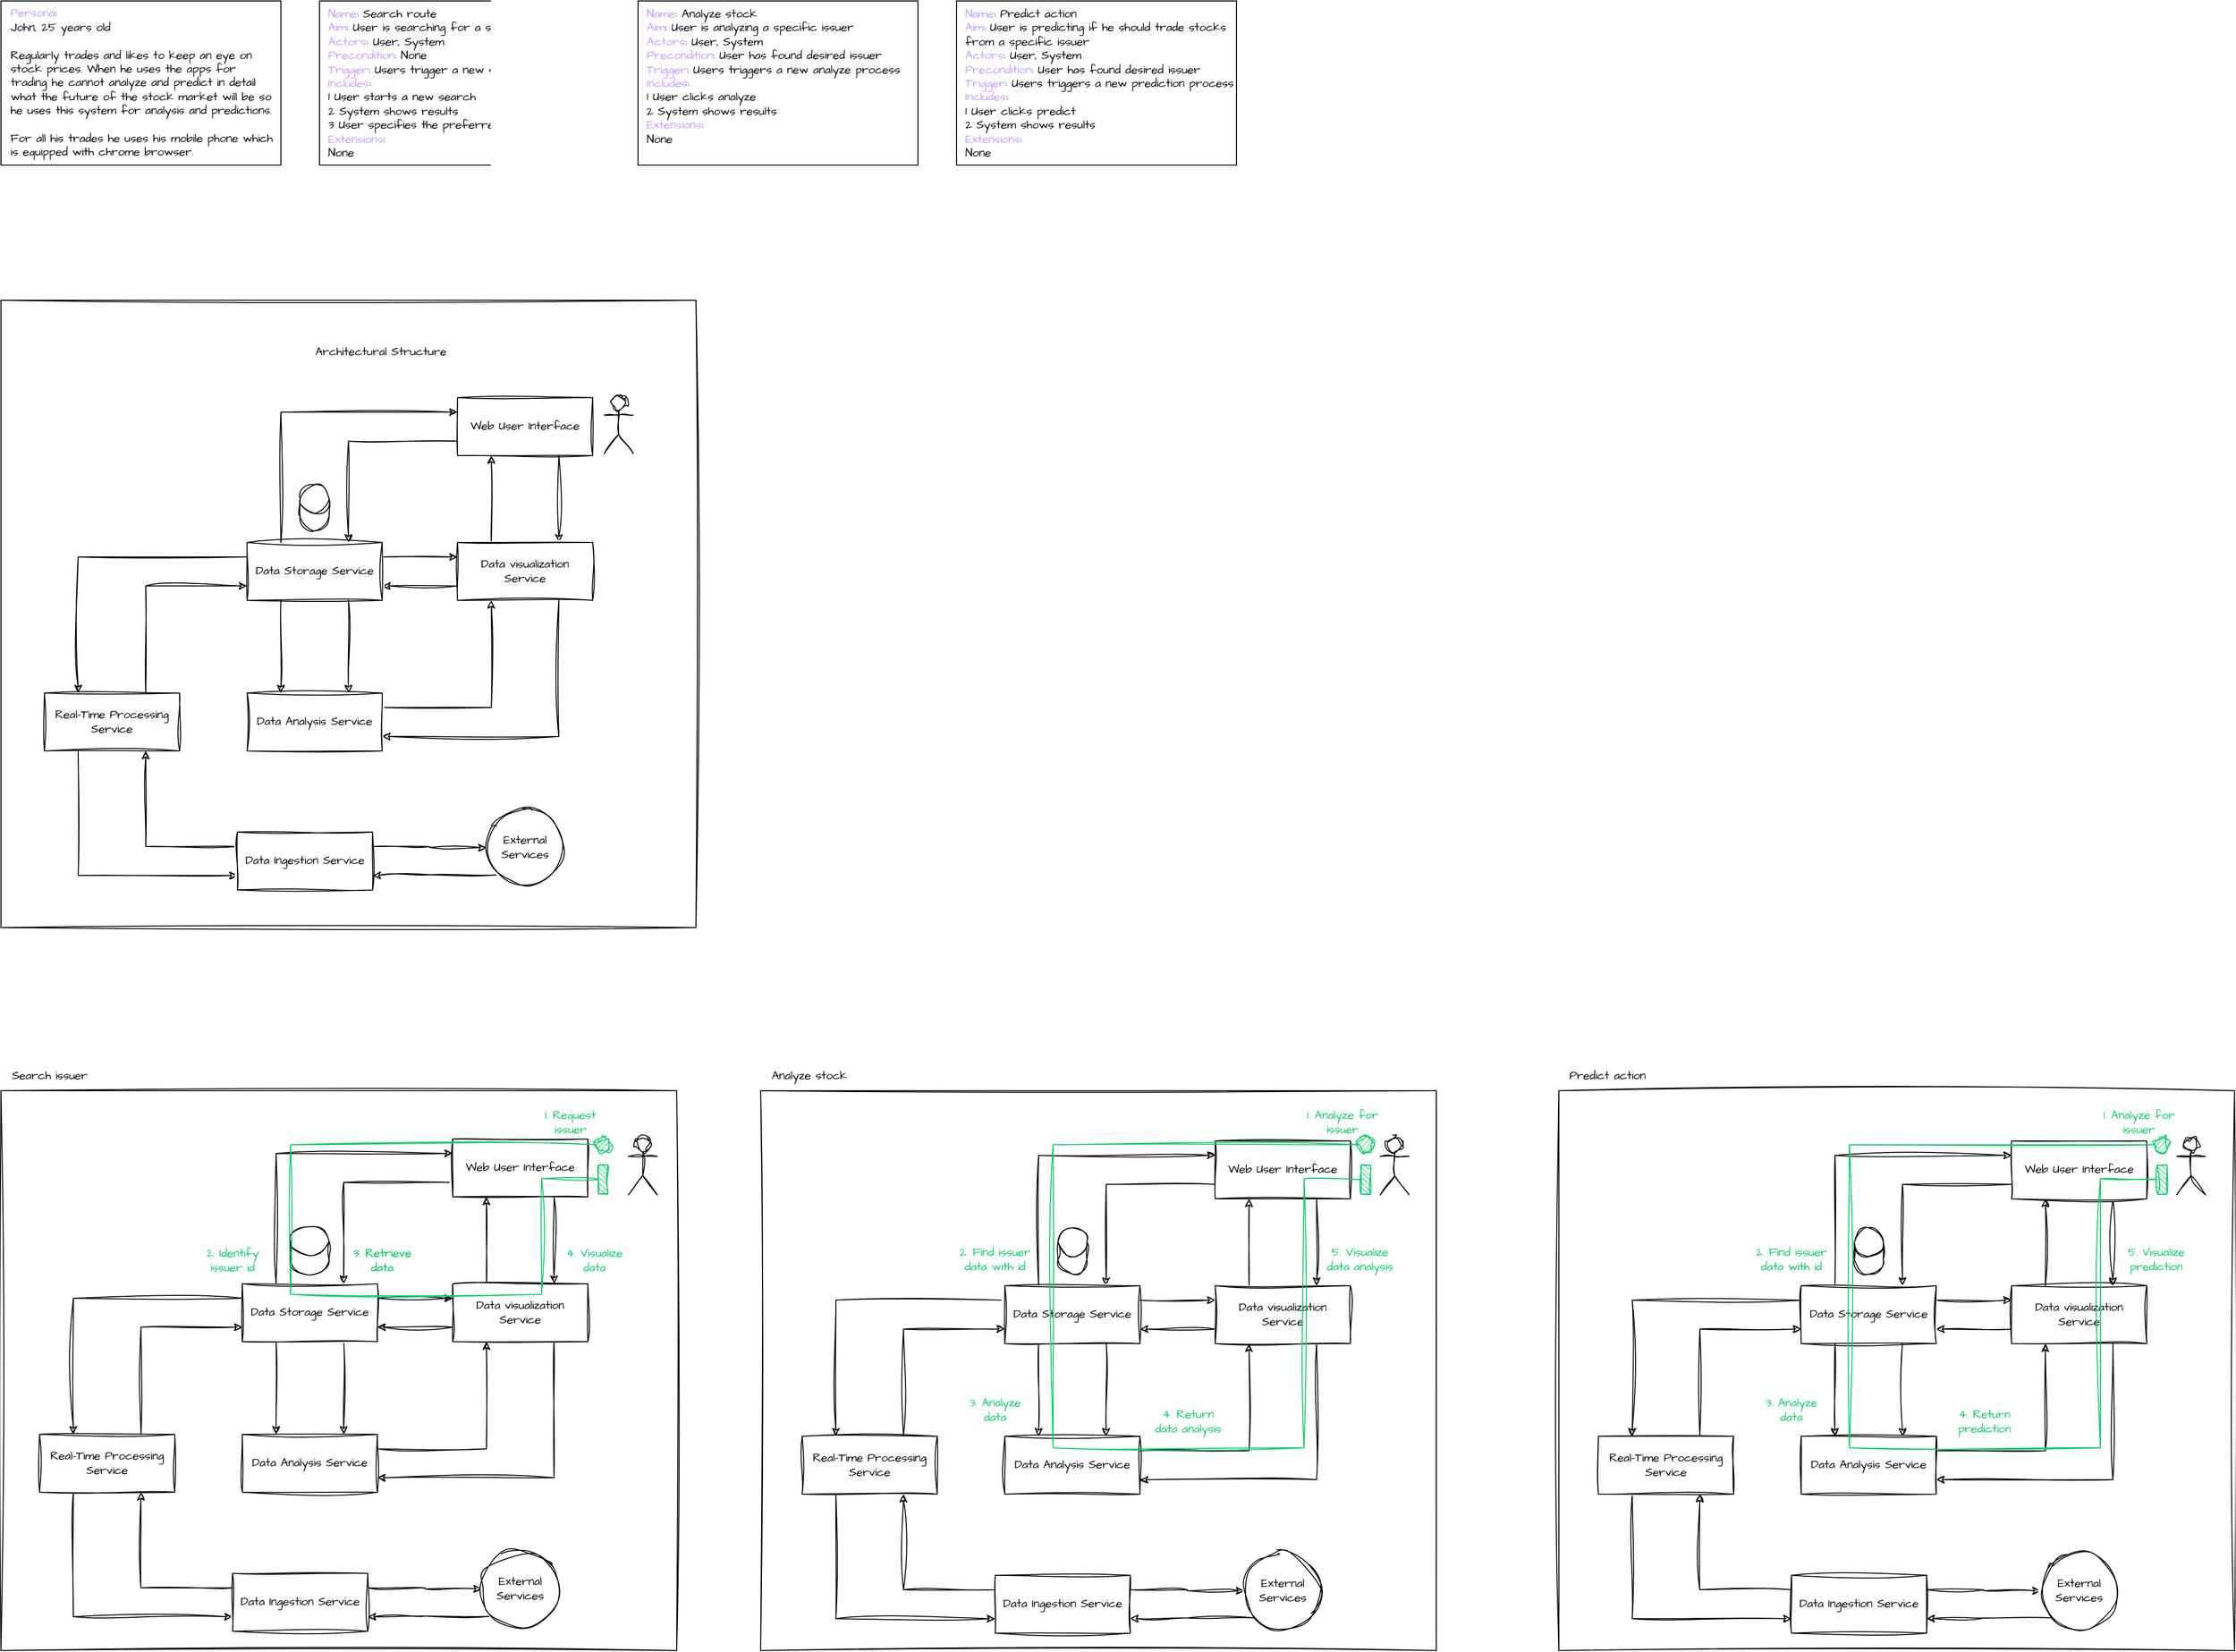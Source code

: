 <mxfile version="26.0.15">
  <diagram name="Page-1" id="oBXThlri0ZFfjSWDdC0X">
    <mxGraphModel dx="5568" dy="3012" grid="1" gridSize="10" guides="1" tooltips="1" connect="1" arrows="1" fold="1" page="1" pageScale="1" pageWidth="827" pageHeight="1169" math="0" shadow="0">
      <root>
        <mxCell id="0" />
        <mxCell id="1" parent="0" />
        <mxCell id="6O0iVEAwSI0Z_arGeJ4l-1" value="&lt;font style=&quot;color: rgb(195, 155, 255);&quot;&gt;Name&lt;/font&gt;: Search route&lt;br&gt;&lt;font style=&quot;color: rgb(195, 155, 255);&quot;&gt;Aim&lt;/font&gt;: User is searching for a specific issuer&lt;br&gt;&lt;font style=&quot;color: rgb(195, 155, 255);&quot;&gt;Actors&lt;/font&gt;: User, System&lt;div&gt;&lt;font style=&quot;color: rgb(195, 155, 255);&quot;&gt;Precondition&lt;/font&gt;: None&lt;br&gt;&lt;font style=&quot;color: rgb(195, 155, 255);&quot;&gt;Trigger&lt;/font&gt;: Users trigger a new search&lt;br&gt;&lt;font style=&quot;color: rgb(195, 155, 255);&quot;&gt;Includes&lt;/font&gt;:&lt;/div&gt;&lt;div&gt;1 User starts a new search&lt;br&gt;2 System shows results&lt;br&gt;3 User specifies the preferred choice&lt;br&gt;&lt;font style=&quot;color: rgb(195, 155, 255);&quot;&gt;Extensions&lt;/font&gt;:&lt;br&gt;None&lt;/div&gt;" style="text;whiteSpace=wrap;html=1;fontFamily=Architects Daughter;fontSource=https%3A%2F%2Ffonts.googleapis.com%2Fcss%3Ffamily%3DArchitects%2BDaughter;strokeColor=default;spacingLeft=7;" vertex="1" parent="1">
          <mxGeometry x="410" y="70" width="290" height="170" as="geometry" />
        </mxCell>
        <mxCell id="6O0iVEAwSI0Z_arGeJ4l-3" value="&lt;font style=&quot;color: rgb(195, 155, 255);&quot;&gt;Persona&lt;/font&gt;:&amp;nbsp;&lt;div&gt;John, 25 years old&lt;/div&gt;&lt;div&gt;&lt;br&gt;&lt;/div&gt;&lt;div&gt;Regularly trades and likes to keep an eye on stock prices. When he uses the apps for trading he cannot analyze and predict in detail what the future of the stock market will be so he uses this system for analysis and predictions.&lt;/div&gt;&lt;div&gt;&lt;br&gt;&lt;/div&gt;&lt;div&gt;For all his trades he uses his mobile phone which is equipped with chrome browser.&lt;/div&gt;" style="text;html=1;align=left;verticalAlign=middle;whiteSpace=wrap;rounded=0;fontFamily=Architects Daughter;fontSource=https%3A%2F%2Ffonts.googleapis.com%2Fcss%3Ffamily%3DArchitects%2BDaughter;strokeColor=default;spacingLeft=8;spacingRight=8;" vertex="1" parent="1">
          <mxGeometry x="80" y="70" width="290" height="170" as="geometry" />
        </mxCell>
        <mxCell id="6O0iVEAwSI0Z_arGeJ4l-5" value="&lt;font style=&quot;color: rgb(195, 155, 255);&quot;&gt;Name&lt;/font&gt;: Analyze stock&lt;br&gt;&lt;font style=&quot;color: rgb(195, 155, 255);&quot;&gt;Aim&lt;/font&gt;: User is analyzing a specific issuer&lt;br&gt;&lt;font style=&quot;color: rgb(195, 155, 255);&quot;&gt;Actors&lt;/font&gt;: User, System&lt;div&gt;&lt;font style=&quot;color: rgb(195, 155, 255);&quot;&gt;Precondition&lt;/font&gt;: User has found desired issuer&lt;br&gt;&lt;font style=&quot;color: rgb(195, 155, 255);&quot;&gt;Trigger&lt;/font&gt;: Users triggers a new analyze process&lt;br&gt;&lt;font style=&quot;color: rgb(195, 155, 255);&quot;&gt;Includes&lt;/font&gt;:&lt;/div&gt;&lt;div&gt;1 User clicks analyze&lt;br&gt;2 System shows results&lt;br&gt;&lt;font style=&quot;color: rgb(195, 155, 255);&quot;&gt;Extensions&lt;/font&gt;:&lt;br&gt;None&lt;/div&gt;" style="text;whiteSpace=wrap;html=1;fontFamily=Architects Daughter;fontSource=https%3A%2F%2Ffonts.googleapis.com%2Fcss%3Ffamily%3DArchitects%2BDaughter;strokeColor=default;spacingLeft=7;" vertex="1" parent="1">
          <mxGeometry x="740" y="70" width="290" height="170" as="geometry" />
        </mxCell>
        <mxCell id="6O0iVEAwSI0Z_arGeJ4l-6" value="&lt;font style=&quot;color: rgb(195, 155, 255);&quot;&gt;Name&lt;/font&gt;: Predict action&lt;br&gt;&lt;font style=&quot;color: rgb(195, 155, 255);&quot;&gt;Aim&lt;/font&gt;: User is predicting if he should trade stocks from a specific issuer&lt;br&gt;&lt;font style=&quot;color: rgb(195, 155, 255);&quot;&gt;Actors&lt;/font&gt;: User, System&lt;div&gt;&lt;font style=&quot;color: rgb(195, 155, 255);&quot;&gt;Precondition&lt;/font&gt;: User has found desired issuer&lt;br&gt;&lt;font style=&quot;color: rgb(195, 155, 255);&quot;&gt;Trigger&lt;/font&gt;: Users triggers a new prediction process&lt;br&gt;&lt;font style=&quot;color: rgb(195, 155, 255);&quot;&gt;Includes&lt;/font&gt;:&lt;/div&gt;&lt;div&gt;1 User clicks predict&lt;br&gt;2 System shows results&lt;br&gt;&lt;font style=&quot;color: rgb(195, 155, 255);&quot;&gt;Extensions&lt;/font&gt;:&lt;br&gt;None&lt;/div&gt;" style="text;whiteSpace=wrap;html=1;fontFamily=Architects Daughter;fontSource=https%3A%2F%2Ffonts.googleapis.com%2Fcss%3Ffamily%3DArchitects%2BDaughter;strokeColor=default;spacingLeft=7;" vertex="1" parent="1">
          <mxGeometry x="1070" y="70" width="290" height="170" as="geometry" />
        </mxCell>
        <mxCell id="6O0iVEAwSI0Z_arGeJ4l-33" value="Architectural Structure" style="text;html=1;align=center;verticalAlign=middle;resizable=0;points=[];autosize=1;strokeColor=none;fillColor=none;fontFamily=Architects Daughter;fontSource=https%3A%2F%2Ffonts.googleapis.com%2Fcss%3Ffamily%3DArchitects%2BDaughter;" vertex="1" parent="1">
          <mxGeometry x="393" y="419" width="160" height="30" as="geometry" />
        </mxCell>
        <mxCell id="6O0iVEAwSI0Z_arGeJ4l-34" value="" style="rounded=0;whiteSpace=wrap;html=1;sketch=1;hachureGap=4;jiggle=2;curveFitting=1;fontFamily=Architects Daughter;fontSource=https%3A%2F%2Ffonts.googleapis.com%2Fcss%3Ffamily%3DArchitects%2BDaughter;fillColor=none;" vertex="1" parent="1">
          <mxGeometry x="80" y="380" width="720" height="650" as="geometry" />
        </mxCell>
        <mxCell id="6O0iVEAwSI0Z_arGeJ4l-56" value="Search issuer" style="text;html=1;align=center;verticalAlign=middle;resizable=0;points=[];autosize=1;strokeColor=none;fillColor=none;fontFamily=Architects Daughter;fontSource=https%3A%2F%2Ffonts.googleapis.com%2Fcss%3Ffamily%3DArchitects%2BDaughter;" vertex="1" parent="1">
          <mxGeometry x="80" y="1169" width="100" height="30" as="geometry" />
        </mxCell>
        <mxCell id="6O0iVEAwSI0Z_arGeJ4l-60" value="" style="rounded=0;whiteSpace=wrap;html=1;sketch=1;hachureGap=4;jiggle=2;curveFitting=1;fontFamily=Architects Daughter;fontSource=https%3A%2F%2Ffonts.googleapis.com%2Fcss%3Ffamily%3DArchitects%2BDaughter;fillColor=#00CC66;strokeColor=#00CC66;rotation=90;" vertex="1" parent="1">
          <mxGeometry x="689" y="1286" width="30" height="10" as="geometry" />
        </mxCell>
        <mxCell id="6O0iVEAwSI0Z_arGeJ4l-63" value="" style="ellipse;whiteSpace=wrap;html=1;aspect=fixed;sketch=1;hachureGap=4;jiggle=2;curveFitting=1;fontFamily=Architects Daughter;fontSource=https%3A%2F%2Ffonts.googleapis.com%2Fcss%3Ffamily%3DArchitects%2BDaughter;strokeColor=#00CC66;fillColor=#00CC66;" vertex="1" parent="1">
          <mxGeometry x="696" y="1247" width="16" height="16" as="geometry" />
        </mxCell>
        <mxCell id="6O0iVEAwSI0Z_arGeJ4l-65" value="&lt;font style=&quot;color: rgb(0, 204, 102);&quot;&gt;1. Request issuer&lt;/font&gt;" style="text;html=1;align=center;verticalAlign=middle;whiteSpace=wrap;rounded=0;fontFamily=Architects Daughter;fontSource=https%3A%2F%2Ffonts.googleapis.com%2Fcss%3Ffamily%3DArchitects%2BDaughter;" vertex="1" parent="1">
          <mxGeometry x="640" y="1217" width="60" height="30" as="geometry" />
        </mxCell>
        <mxCell id="6O0iVEAwSI0Z_arGeJ4l-66" value="&lt;font style=&quot;color: rgb(0, 204, 102);&quot;&gt;2. Identify issuer id&lt;/font&gt;" style="text;html=1;align=center;verticalAlign=middle;whiteSpace=wrap;rounded=0;fontFamily=Architects Daughter;fontSource=https%3A%2F%2Ffonts.googleapis.com%2Fcss%3Ffamily%3DArchitects%2BDaughter;" vertex="1" parent="1">
          <mxGeometry x="290" y="1360" width="60" height="30" as="geometry" />
        </mxCell>
        <mxCell id="6O0iVEAwSI0Z_arGeJ4l-67" value="&lt;font style=&quot;color: rgb(0, 204, 102);&quot;&gt;3. Retrieve data&lt;/font&gt;" style="text;html=1;align=center;verticalAlign=middle;whiteSpace=wrap;rounded=0;fontFamily=Architects Daughter;fontSource=https%3A%2F%2Ffonts.googleapis.com%2Fcss%3Ffamily%3DArchitects%2BDaughter;" vertex="1" parent="1">
          <mxGeometry x="440" y="1360" width="70" height="30" as="geometry" />
        </mxCell>
        <mxCell id="6O0iVEAwSI0Z_arGeJ4l-72" style="edgeStyle=orthogonalEdgeStyle;rounded=0;sketch=1;hachureGap=4;jiggle=2;curveFitting=1;orthogonalLoop=1;jettySize=auto;html=1;exitX=0.75;exitY=1;exitDx=0;exitDy=0;entryX=0.75;entryY=0;entryDx=0;entryDy=0;fontFamily=Architects Daughter;fontSource=https%3A%2F%2Ffonts.googleapis.com%2Fcss%3Ffamily%3DArchitects%2BDaughter;" edge="1" parent="1" source="6O0iVEAwSI0Z_arGeJ4l-74" target="6O0iVEAwSI0Z_arGeJ4l-78">
          <mxGeometry relative="1" as="geometry" />
        </mxCell>
        <mxCell id="6O0iVEAwSI0Z_arGeJ4l-73" style="edgeStyle=orthogonalEdgeStyle;rounded=0;sketch=1;hachureGap=4;jiggle=2;curveFitting=1;orthogonalLoop=1;jettySize=auto;html=1;exitX=0;exitY=0.75;exitDx=0;exitDy=0;entryX=0.75;entryY=0;entryDx=0;entryDy=0;fontFamily=Architects Daughter;fontSource=https%3A%2F%2Ffonts.googleapis.com%2Fcss%3Ffamily%3DArchitects%2BDaughter;" edge="1" parent="1" source="6O0iVEAwSI0Z_arGeJ4l-74" target="6O0iVEAwSI0Z_arGeJ4l-85">
          <mxGeometry relative="1" as="geometry" />
        </mxCell>
        <mxCell id="6O0iVEAwSI0Z_arGeJ4l-74" value="Web User Interface" style="rounded=0;whiteSpace=wrap;html=1;sketch=1;hachureGap=4;jiggle=2;curveFitting=1;fontFamily=Architects Daughter;fontSource=https%3A%2F%2Ffonts.googleapis.com%2Fcss%3Ffamily%3DArchitects%2BDaughter;" vertex="1" parent="1">
          <mxGeometry x="548" y="1249" width="140" height="60" as="geometry" />
        </mxCell>
        <mxCell id="6O0iVEAwSI0Z_arGeJ4l-75" value="" style="shape=umlActor;verticalLabelPosition=bottom;verticalAlign=top;html=1;outlineConnect=0;sketch=1;hachureGap=4;jiggle=2;curveFitting=1;fontFamily=Architects Daughter;fontSource=https%3A%2F%2Ffonts.googleapis.com%2Fcss%3Ffamily%3DArchitects%2BDaughter;" vertex="1" parent="1">
          <mxGeometry x="730" y="1247" width="30" height="60" as="geometry" />
        </mxCell>
        <mxCell id="6O0iVEAwSI0Z_arGeJ4l-76" style="edgeStyle=orthogonalEdgeStyle;rounded=0;sketch=1;hachureGap=4;jiggle=2;curveFitting=1;orthogonalLoop=1;jettySize=auto;html=1;exitX=0.25;exitY=0;exitDx=0;exitDy=0;entryX=0.25;entryY=1;entryDx=0;entryDy=0;fontFamily=Architects Daughter;fontSource=https%3A%2F%2Ffonts.googleapis.com%2Fcss%3Ffamily%3DArchitects%2BDaughter;" edge="1" parent="1" source="6O0iVEAwSI0Z_arGeJ4l-78" target="6O0iVEAwSI0Z_arGeJ4l-74">
          <mxGeometry relative="1" as="geometry" />
        </mxCell>
        <mxCell id="6O0iVEAwSI0Z_arGeJ4l-77" style="edgeStyle=orthogonalEdgeStyle;rounded=0;sketch=1;hachureGap=4;jiggle=2;curveFitting=1;orthogonalLoop=1;jettySize=auto;html=1;exitX=0.75;exitY=1;exitDx=0;exitDy=0;entryX=1;entryY=0.75;entryDx=0;entryDy=0;fontFamily=Architects Daughter;fontSource=https%3A%2F%2Ffonts.googleapis.com%2Fcss%3Ffamily%3DArchitects%2BDaughter;" edge="1" parent="1" source="6O0iVEAwSI0Z_arGeJ4l-78" target="6O0iVEAwSI0Z_arGeJ4l-81">
          <mxGeometry relative="1" as="geometry" />
        </mxCell>
        <mxCell id="6O0iVEAwSI0Z_arGeJ4l-102" style="edgeStyle=orthogonalEdgeStyle;rounded=0;sketch=1;hachureGap=4;jiggle=2;curveFitting=1;orthogonalLoop=1;jettySize=auto;html=1;exitX=0;exitY=0.75;exitDx=0;exitDy=0;entryX=1;entryY=0.75;entryDx=0;entryDy=0;fontFamily=Architects Daughter;fontSource=https%3A%2F%2Ffonts.googleapis.com%2Fcss%3Ffamily%3DArchitects%2BDaughter;" edge="1" parent="1" source="6O0iVEAwSI0Z_arGeJ4l-78" target="6O0iVEAwSI0Z_arGeJ4l-85">
          <mxGeometry relative="1" as="geometry" />
        </mxCell>
        <mxCell id="6O0iVEAwSI0Z_arGeJ4l-78" value="Data visualization Service" style="rounded=0;whiteSpace=wrap;html=1;sketch=1;hachureGap=4;jiggle=2;curveFitting=1;fontFamily=Architects Daughter;fontSource=https%3A%2F%2Ffonts.googleapis.com%2Fcss%3Ffamily%3DArchitects%2BDaughter;" vertex="1" parent="1">
          <mxGeometry x="548" y="1399" width="140" height="60" as="geometry" />
        </mxCell>
        <mxCell id="6O0iVEAwSI0Z_arGeJ4l-79" style="edgeStyle=orthogonalEdgeStyle;rounded=0;sketch=1;hachureGap=4;jiggle=2;curveFitting=1;orthogonalLoop=1;jettySize=auto;html=1;exitX=1;exitY=0.25;exitDx=0;exitDy=0;entryX=0.25;entryY=1;entryDx=0;entryDy=0;fontFamily=Architects Daughter;fontSource=https%3A%2F%2Ffonts.googleapis.com%2Fcss%3Ffamily%3DArchitects%2BDaughter;" edge="1" parent="1" source="6O0iVEAwSI0Z_arGeJ4l-81" target="6O0iVEAwSI0Z_arGeJ4l-78">
          <mxGeometry relative="1" as="geometry" />
        </mxCell>
        <mxCell id="6O0iVEAwSI0Z_arGeJ4l-81" value="Data Analysis Service" style="rounded=0;whiteSpace=wrap;html=1;sketch=1;hachureGap=4;jiggle=2;curveFitting=1;fontFamily=Architects Daughter;fontSource=https%3A%2F%2Ffonts.googleapis.com%2Fcss%3Ffamily%3DArchitects%2BDaughter;" vertex="1" parent="1">
          <mxGeometry x="330" y="1555" width="140" height="60" as="geometry" />
        </mxCell>
        <mxCell id="6O0iVEAwSI0Z_arGeJ4l-83" style="edgeStyle=orthogonalEdgeStyle;rounded=0;sketch=1;hachureGap=4;jiggle=2;curveFitting=1;orthogonalLoop=1;jettySize=auto;html=1;exitX=0;exitY=0.25;exitDx=0;exitDy=0;entryX=0.25;entryY=0;entryDx=0;entryDy=0;fontFamily=Architects Daughter;fontSource=https%3A%2F%2Ffonts.googleapis.com%2Fcss%3Ffamily%3DArchitects%2BDaughter;" edge="1" parent="1" source="6O0iVEAwSI0Z_arGeJ4l-85" target="6O0iVEAwSI0Z_arGeJ4l-88">
          <mxGeometry relative="1" as="geometry" />
        </mxCell>
        <mxCell id="6O0iVEAwSI0Z_arGeJ4l-84" style="edgeStyle=orthogonalEdgeStyle;rounded=0;sketch=1;hachureGap=4;jiggle=2;curveFitting=1;orthogonalLoop=1;jettySize=auto;html=1;exitX=0.25;exitY=0;exitDx=0;exitDy=0;entryX=0;entryY=0.25;entryDx=0;entryDy=0;fontFamily=Architects Daughter;fontSource=https%3A%2F%2Ffonts.googleapis.com%2Fcss%3Ffamily%3DArchitects%2BDaughter;" edge="1" parent="1" source="6O0iVEAwSI0Z_arGeJ4l-85" target="6O0iVEAwSI0Z_arGeJ4l-74">
          <mxGeometry relative="1" as="geometry" />
        </mxCell>
        <mxCell id="6O0iVEAwSI0Z_arGeJ4l-97" style="edgeStyle=orthogonalEdgeStyle;rounded=0;sketch=1;hachureGap=4;jiggle=2;curveFitting=1;orthogonalLoop=1;jettySize=auto;html=1;exitX=0.75;exitY=1;exitDx=0;exitDy=0;entryX=0.75;entryY=0;entryDx=0;entryDy=0;fontFamily=Architects Daughter;fontSource=https%3A%2F%2Ffonts.googleapis.com%2Fcss%3Ffamily%3DArchitects%2BDaughter;" edge="1" parent="1" source="6O0iVEAwSI0Z_arGeJ4l-85" target="6O0iVEAwSI0Z_arGeJ4l-81">
          <mxGeometry relative="1" as="geometry" />
        </mxCell>
        <mxCell id="6O0iVEAwSI0Z_arGeJ4l-101" style="edgeStyle=orthogonalEdgeStyle;rounded=0;sketch=1;hachureGap=4;jiggle=2;curveFitting=1;orthogonalLoop=1;jettySize=auto;html=1;exitX=1;exitY=0.25;exitDx=0;exitDy=0;entryX=0;entryY=0.25;entryDx=0;entryDy=0;fontFamily=Architects Daughter;fontSource=https%3A%2F%2Ffonts.googleapis.com%2Fcss%3Ffamily%3DArchitects%2BDaughter;" edge="1" parent="1" source="6O0iVEAwSI0Z_arGeJ4l-85" target="6O0iVEAwSI0Z_arGeJ4l-78">
          <mxGeometry relative="1" as="geometry" />
        </mxCell>
        <mxCell id="6O0iVEAwSI0Z_arGeJ4l-85" value="Data Storage Service" style="rounded=0;whiteSpace=wrap;html=1;sketch=1;hachureGap=4;jiggle=2;curveFitting=1;fontFamily=Architects Daughter;fontSource=https%3A%2F%2Ffonts.googleapis.com%2Fcss%3Ffamily%3DArchitects%2BDaughter;" vertex="1" parent="1">
          <mxGeometry x="330" y="1399" width="140" height="60" as="geometry" />
        </mxCell>
        <mxCell id="6O0iVEAwSI0Z_arGeJ4l-86" style="edgeStyle=orthogonalEdgeStyle;rounded=0;sketch=1;hachureGap=4;jiggle=2;curveFitting=1;orthogonalLoop=1;jettySize=auto;html=1;exitX=0.75;exitY=0;exitDx=0;exitDy=0;entryX=0;entryY=0.75;entryDx=0;entryDy=0;fontFamily=Architects Daughter;fontSource=https%3A%2F%2Ffonts.googleapis.com%2Fcss%3Ffamily%3DArchitects%2BDaughter;" edge="1" parent="1" source="6O0iVEAwSI0Z_arGeJ4l-88" target="6O0iVEAwSI0Z_arGeJ4l-85">
          <mxGeometry relative="1" as="geometry" />
        </mxCell>
        <mxCell id="6O0iVEAwSI0Z_arGeJ4l-87" style="edgeStyle=orthogonalEdgeStyle;rounded=0;sketch=1;hachureGap=4;jiggle=2;curveFitting=1;orthogonalLoop=1;jettySize=auto;html=1;exitX=0.25;exitY=1;exitDx=0;exitDy=0;entryX=0;entryY=0.75;entryDx=0;entryDy=0;fontFamily=Architects Daughter;fontSource=https%3A%2F%2Ffonts.googleapis.com%2Fcss%3Ffamily%3DArchitects%2BDaughter;" edge="1" parent="1" source="6O0iVEAwSI0Z_arGeJ4l-88" target="6O0iVEAwSI0Z_arGeJ4l-91">
          <mxGeometry relative="1" as="geometry" />
        </mxCell>
        <mxCell id="6O0iVEAwSI0Z_arGeJ4l-88" value="Real-Time Processing Service" style="rounded=0;whiteSpace=wrap;html=1;sketch=1;hachureGap=4;jiggle=2;curveFitting=1;fontFamily=Architects Daughter;fontSource=https%3A%2F%2Ffonts.googleapis.com%2Fcss%3Ffamily%3DArchitects%2BDaughter;" vertex="1" parent="1">
          <mxGeometry x="120" y="1555" width="140" height="60" as="geometry" />
        </mxCell>
        <mxCell id="6O0iVEAwSI0Z_arGeJ4l-89" style="edgeStyle=orthogonalEdgeStyle;rounded=0;sketch=1;hachureGap=4;jiggle=2;curveFitting=1;orthogonalLoop=1;jettySize=auto;html=1;entryX=0.75;entryY=1;entryDx=0;entryDy=0;fontFamily=Architects Daughter;fontSource=https%3A%2F%2Ffonts.googleapis.com%2Fcss%3Ffamily%3DArchitects%2BDaughter;exitX=0;exitY=0.25;exitDx=0;exitDy=0;" edge="1" parent="1" source="6O0iVEAwSI0Z_arGeJ4l-91" target="6O0iVEAwSI0Z_arGeJ4l-88">
          <mxGeometry relative="1" as="geometry">
            <mxPoint x="435" y="1692" as="sourcePoint" />
          </mxGeometry>
        </mxCell>
        <mxCell id="6O0iVEAwSI0Z_arGeJ4l-98" style="edgeStyle=orthogonalEdgeStyle;rounded=0;sketch=1;hachureGap=4;jiggle=2;curveFitting=1;orthogonalLoop=1;jettySize=auto;html=1;exitX=1;exitY=0.25;exitDx=0;exitDy=0;entryX=0;entryY=0.5;entryDx=0;entryDy=0;fontFamily=Architects Daughter;fontSource=https%3A%2F%2Ffonts.googleapis.com%2Fcss%3Ffamily%3DArchitects%2BDaughter;" edge="1" parent="1" source="6O0iVEAwSI0Z_arGeJ4l-91" target="6O0iVEAwSI0Z_arGeJ4l-93">
          <mxGeometry relative="1" as="geometry" />
        </mxCell>
        <mxCell id="6O0iVEAwSI0Z_arGeJ4l-91" value="Data Ingestion Service" style="rounded=0;whiteSpace=wrap;html=1;sketch=1;hachureGap=4;jiggle=2;curveFitting=1;fontFamily=Architects Daughter;fontSource=https%3A%2F%2Ffonts.googleapis.com%2Fcss%3Ffamily%3DArchitects%2BDaughter;" vertex="1" parent="1">
          <mxGeometry x="320" y="1699" width="140" height="60" as="geometry" />
        </mxCell>
        <mxCell id="6O0iVEAwSI0Z_arGeJ4l-99" style="edgeStyle=orthogonalEdgeStyle;rounded=0;sketch=1;hachureGap=4;jiggle=2;curveFitting=1;orthogonalLoop=1;jettySize=auto;html=1;exitX=0;exitY=1;exitDx=0;exitDy=0;entryX=1;entryY=0.75;entryDx=0;entryDy=0;fontFamily=Architects Daughter;fontSource=https%3A%2F%2Ffonts.googleapis.com%2Fcss%3Ffamily%3DArchitects%2BDaughter;" edge="1" parent="1" source="6O0iVEAwSI0Z_arGeJ4l-93" target="6O0iVEAwSI0Z_arGeJ4l-91">
          <mxGeometry relative="1" as="geometry" />
        </mxCell>
        <mxCell id="6O0iVEAwSI0Z_arGeJ4l-93" value="External Services" style="ellipse;whiteSpace=wrap;html=1;aspect=fixed;sketch=1;hachureGap=4;jiggle=2;curveFitting=1;fontFamily=Architects Daughter;fontSource=https%3A%2F%2Ffonts.googleapis.com%2Fcss%3Ffamily%3DArchitects%2BDaughter;" vertex="1" parent="1">
          <mxGeometry x="578" y="1675" width="80" height="80" as="geometry" />
        </mxCell>
        <mxCell id="6O0iVEAwSI0Z_arGeJ4l-94" value="" style="shape=cylinder3;whiteSpace=wrap;html=1;boundedLbl=1;backgroundOutline=1;size=15;sketch=1;hachureGap=4;jiggle=2;curveFitting=1;fontFamily=Architects Daughter;fontSource=https%3A%2F%2Ffonts.googleapis.com%2Fcss%3Ffamily%3DArchitects%2BDaughter;" vertex="1" parent="1">
          <mxGeometry x="380" y="1340" width="40" height="50" as="geometry" />
        </mxCell>
        <mxCell id="6O0iVEAwSI0Z_arGeJ4l-58" value="" style="endArrow=none;html=1;rounded=0;sketch=1;hachureGap=4;jiggle=2;curveFitting=1;fontFamily=Architects Daughter;fontSource=https%3A%2F%2Ffonts.googleapis.com%2Fcss%3Ffamily%3DArchitects%2BDaughter;strokeColor=#00CC66;entryX=0.5;entryY=1;entryDx=0;entryDy=0;exitX=0;exitY=0.5;exitDx=0;exitDy=0;" edge="1" parent="1" source="6O0iVEAwSI0Z_arGeJ4l-63" target="6O0iVEAwSI0Z_arGeJ4l-60">
          <mxGeometry width="50" height="50" relative="1" as="geometry">
            <mxPoint x="699" y="1262" as="sourcePoint" />
            <mxPoint x="699" y="1292" as="targetPoint" />
            <Array as="points">
              <mxPoint x="380" y="1255" />
              <mxPoint x="380" y="1410" />
              <mxPoint x="640" y="1410" />
              <mxPoint x="640" y="1290" />
            </Array>
          </mxGeometry>
        </mxCell>
        <mxCell id="6O0iVEAwSI0Z_arGeJ4l-103" value="&lt;font style=&quot;color: rgb(0, 204, 102);&quot;&gt;3. Retrieve data&lt;/font&gt;" style="text;html=1;align=center;verticalAlign=middle;whiteSpace=wrap;rounded=0;fontFamily=Architects Daughter;fontSource=https%3A%2F%2Ffonts.googleapis.com%2Fcss%3Ffamily%3DArchitects%2BDaughter;" vertex="1" parent="1">
          <mxGeometry x="440" y="1360" width="70" height="30" as="geometry" />
        </mxCell>
        <mxCell id="6O0iVEAwSI0Z_arGeJ4l-104" value="&lt;font style=&quot;color: rgb(0, 204, 102);&quot;&gt;4. Visualize data&lt;/font&gt;" style="text;html=1;align=center;verticalAlign=middle;whiteSpace=wrap;rounded=0;fontFamily=Architects Daughter;fontSource=https%3A%2F%2Ffonts.googleapis.com%2Fcss%3Ffamily%3DArchitects%2BDaughter;" vertex="1" parent="1">
          <mxGeometry x="660" y="1360" width="70" height="30" as="geometry" />
        </mxCell>
        <mxCell id="6O0iVEAwSI0Z_arGeJ4l-110" style="edgeStyle=orthogonalEdgeStyle;rounded=0;sketch=1;hachureGap=4;jiggle=2;curveFitting=1;orthogonalLoop=1;jettySize=auto;html=1;exitX=0.75;exitY=1;exitDx=0;exitDy=0;entryX=0.75;entryY=0;entryDx=0;entryDy=0;fontFamily=Architects Daughter;fontSource=https%3A%2F%2Ffonts.googleapis.com%2Fcss%3Ffamily%3DArchitects%2BDaughter;" edge="1" parent="1" source="6O0iVEAwSI0Z_arGeJ4l-112" target="6O0iVEAwSI0Z_arGeJ4l-117">
          <mxGeometry relative="1" as="geometry" />
        </mxCell>
        <mxCell id="6O0iVEAwSI0Z_arGeJ4l-111" style="edgeStyle=orthogonalEdgeStyle;rounded=0;sketch=1;hachureGap=4;jiggle=2;curveFitting=1;orthogonalLoop=1;jettySize=auto;html=1;exitX=0;exitY=0.75;exitDx=0;exitDy=0;entryX=0.75;entryY=0;entryDx=0;entryDy=0;fontFamily=Architects Daughter;fontSource=https%3A%2F%2Ffonts.googleapis.com%2Fcss%3Ffamily%3DArchitects%2BDaughter;" edge="1" parent="1" source="6O0iVEAwSI0Z_arGeJ4l-112" target="6O0iVEAwSI0Z_arGeJ4l-125">
          <mxGeometry relative="1" as="geometry" />
        </mxCell>
        <mxCell id="6O0iVEAwSI0Z_arGeJ4l-112" value="Web User Interface" style="rounded=0;whiteSpace=wrap;html=1;sketch=1;hachureGap=4;jiggle=2;curveFitting=1;fontFamily=Architects Daughter;fontSource=https%3A%2F%2Ffonts.googleapis.com%2Fcss%3Ffamily%3DArchitects%2BDaughter;" vertex="1" parent="1">
          <mxGeometry x="553" y="481" width="140" height="60" as="geometry" />
        </mxCell>
        <mxCell id="6O0iVEAwSI0Z_arGeJ4l-113" value="" style="shape=umlActor;verticalLabelPosition=bottom;verticalAlign=top;html=1;outlineConnect=0;sketch=1;hachureGap=4;jiggle=2;curveFitting=1;fontFamily=Architects Daughter;fontSource=https%3A%2F%2Ffonts.googleapis.com%2Fcss%3Ffamily%3DArchitects%2BDaughter;" vertex="1" parent="1">
          <mxGeometry x="705" y="479" width="30" height="60" as="geometry" />
        </mxCell>
        <mxCell id="6O0iVEAwSI0Z_arGeJ4l-114" style="edgeStyle=orthogonalEdgeStyle;rounded=0;sketch=1;hachureGap=4;jiggle=2;curveFitting=1;orthogonalLoop=1;jettySize=auto;html=1;exitX=0.25;exitY=0;exitDx=0;exitDy=0;entryX=0.25;entryY=1;entryDx=0;entryDy=0;fontFamily=Architects Daughter;fontSource=https%3A%2F%2Ffonts.googleapis.com%2Fcss%3Ffamily%3DArchitects%2BDaughter;" edge="1" parent="1" source="6O0iVEAwSI0Z_arGeJ4l-117" target="6O0iVEAwSI0Z_arGeJ4l-112">
          <mxGeometry relative="1" as="geometry" />
        </mxCell>
        <mxCell id="6O0iVEAwSI0Z_arGeJ4l-115" style="edgeStyle=orthogonalEdgeStyle;rounded=0;sketch=1;hachureGap=4;jiggle=2;curveFitting=1;orthogonalLoop=1;jettySize=auto;html=1;exitX=0.75;exitY=1;exitDx=0;exitDy=0;entryX=1;entryY=0.75;entryDx=0;entryDy=0;fontFamily=Architects Daughter;fontSource=https%3A%2F%2Ffonts.googleapis.com%2Fcss%3Ffamily%3DArchitects%2BDaughter;" edge="1" parent="1" source="6O0iVEAwSI0Z_arGeJ4l-117" target="6O0iVEAwSI0Z_arGeJ4l-119">
          <mxGeometry relative="1" as="geometry" />
        </mxCell>
        <mxCell id="6O0iVEAwSI0Z_arGeJ4l-116" style="edgeStyle=orthogonalEdgeStyle;rounded=0;sketch=1;hachureGap=4;jiggle=2;curveFitting=1;orthogonalLoop=1;jettySize=auto;html=1;exitX=0;exitY=0.75;exitDx=0;exitDy=0;entryX=1;entryY=0.75;entryDx=0;entryDy=0;fontFamily=Architects Daughter;fontSource=https%3A%2F%2Ffonts.googleapis.com%2Fcss%3Ffamily%3DArchitects%2BDaughter;" edge="1" parent="1" source="6O0iVEAwSI0Z_arGeJ4l-117" target="6O0iVEAwSI0Z_arGeJ4l-125">
          <mxGeometry relative="1" as="geometry" />
        </mxCell>
        <mxCell id="6O0iVEAwSI0Z_arGeJ4l-117" value="Data visualization Service" style="rounded=0;whiteSpace=wrap;html=1;sketch=1;hachureGap=4;jiggle=2;curveFitting=1;fontFamily=Architects Daughter;fontSource=https%3A%2F%2Ffonts.googleapis.com%2Fcss%3Ffamily%3DArchitects%2BDaughter;" vertex="1" parent="1">
          <mxGeometry x="553" y="631" width="140" height="60" as="geometry" />
        </mxCell>
        <mxCell id="6O0iVEAwSI0Z_arGeJ4l-118" style="edgeStyle=orthogonalEdgeStyle;rounded=0;sketch=1;hachureGap=4;jiggle=2;curveFitting=1;orthogonalLoop=1;jettySize=auto;html=1;exitX=1;exitY=0.25;exitDx=0;exitDy=0;entryX=0.25;entryY=1;entryDx=0;entryDy=0;fontFamily=Architects Daughter;fontSource=https%3A%2F%2Ffonts.googleapis.com%2Fcss%3Ffamily%3DArchitects%2BDaughter;" edge="1" parent="1" source="6O0iVEAwSI0Z_arGeJ4l-119" target="6O0iVEAwSI0Z_arGeJ4l-117">
          <mxGeometry relative="1" as="geometry" />
        </mxCell>
        <mxCell id="6O0iVEAwSI0Z_arGeJ4l-119" value="Data Analysis Service" style="rounded=0;whiteSpace=wrap;html=1;sketch=1;hachureGap=4;jiggle=2;curveFitting=1;fontFamily=Architects Daughter;fontSource=https%3A%2F%2Ffonts.googleapis.com%2Fcss%3Ffamily%3DArchitects%2BDaughter;" vertex="1" parent="1">
          <mxGeometry x="335" y="787" width="140" height="60" as="geometry" />
        </mxCell>
        <mxCell id="6O0iVEAwSI0Z_arGeJ4l-120" style="edgeStyle=orthogonalEdgeStyle;rounded=0;sketch=1;hachureGap=4;jiggle=2;curveFitting=1;orthogonalLoop=1;jettySize=auto;html=1;exitX=0;exitY=0.25;exitDx=0;exitDy=0;entryX=0.25;entryY=0;entryDx=0;entryDy=0;fontFamily=Architects Daughter;fontSource=https%3A%2F%2Ffonts.googleapis.com%2Fcss%3Ffamily%3DArchitects%2BDaughter;" edge="1" parent="1" source="6O0iVEAwSI0Z_arGeJ4l-125" target="6O0iVEAwSI0Z_arGeJ4l-128">
          <mxGeometry relative="1" as="geometry" />
        </mxCell>
        <mxCell id="6O0iVEAwSI0Z_arGeJ4l-121" style="edgeStyle=orthogonalEdgeStyle;rounded=0;sketch=1;hachureGap=4;jiggle=2;curveFitting=1;orthogonalLoop=1;jettySize=auto;html=1;exitX=0.25;exitY=0;exitDx=0;exitDy=0;entryX=0;entryY=0.25;entryDx=0;entryDy=0;fontFamily=Architects Daughter;fontSource=https%3A%2F%2Ffonts.googleapis.com%2Fcss%3Ffamily%3DArchitects%2BDaughter;" edge="1" parent="1" source="6O0iVEAwSI0Z_arGeJ4l-125" target="6O0iVEAwSI0Z_arGeJ4l-112">
          <mxGeometry relative="1" as="geometry" />
        </mxCell>
        <mxCell id="6O0iVEAwSI0Z_arGeJ4l-122" style="edgeStyle=orthogonalEdgeStyle;rounded=0;sketch=1;hachureGap=4;jiggle=2;curveFitting=1;orthogonalLoop=1;jettySize=auto;html=1;exitX=0.25;exitY=1;exitDx=0;exitDy=0;entryX=0.25;entryY=0;entryDx=0;entryDy=0;fontFamily=Architects Daughter;fontSource=https%3A%2F%2Ffonts.googleapis.com%2Fcss%3Ffamily%3DArchitects%2BDaughter;" edge="1" parent="1" source="6O0iVEAwSI0Z_arGeJ4l-125" target="6O0iVEAwSI0Z_arGeJ4l-119">
          <mxGeometry relative="1" as="geometry" />
        </mxCell>
        <mxCell id="6O0iVEAwSI0Z_arGeJ4l-123" style="edgeStyle=orthogonalEdgeStyle;rounded=0;sketch=1;hachureGap=4;jiggle=2;curveFitting=1;orthogonalLoop=1;jettySize=auto;html=1;exitX=0.75;exitY=1;exitDx=0;exitDy=0;entryX=0.75;entryY=0;entryDx=0;entryDy=0;fontFamily=Architects Daughter;fontSource=https%3A%2F%2Ffonts.googleapis.com%2Fcss%3Ffamily%3DArchitects%2BDaughter;" edge="1" parent="1" source="6O0iVEAwSI0Z_arGeJ4l-125" target="6O0iVEAwSI0Z_arGeJ4l-119">
          <mxGeometry relative="1" as="geometry" />
        </mxCell>
        <mxCell id="6O0iVEAwSI0Z_arGeJ4l-124" style="edgeStyle=orthogonalEdgeStyle;rounded=0;sketch=1;hachureGap=4;jiggle=2;curveFitting=1;orthogonalLoop=1;jettySize=auto;html=1;exitX=1;exitY=0.25;exitDx=0;exitDy=0;entryX=0;entryY=0.25;entryDx=0;entryDy=0;fontFamily=Architects Daughter;fontSource=https%3A%2F%2Ffonts.googleapis.com%2Fcss%3Ffamily%3DArchitects%2BDaughter;" edge="1" parent="1" source="6O0iVEAwSI0Z_arGeJ4l-125" target="6O0iVEAwSI0Z_arGeJ4l-117">
          <mxGeometry relative="1" as="geometry" />
        </mxCell>
        <mxCell id="6O0iVEAwSI0Z_arGeJ4l-125" value="Data Storage Service" style="rounded=0;whiteSpace=wrap;html=1;sketch=1;hachureGap=4;jiggle=2;curveFitting=1;fontFamily=Architects Daughter;fontSource=https%3A%2F%2Ffonts.googleapis.com%2Fcss%3Ffamily%3DArchitects%2BDaughter;" vertex="1" parent="1">
          <mxGeometry x="335" y="631" width="140" height="60" as="geometry" />
        </mxCell>
        <mxCell id="6O0iVEAwSI0Z_arGeJ4l-126" style="edgeStyle=orthogonalEdgeStyle;rounded=0;sketch=1;hachureGap=4;jiggle=2;curveFitting=1;orthogonalLoop=1;jettySize=auto;html=1;exitX=0.75;exitY=0;exitDx=0;exitDy=0;entryX=0;entryY=0.75;entryDx=0;entryDy=0;fontFamily=Architects Daughter;fontSource=https%3A%2F%2Ffonts.googleapis.com%2Fcss%3Ffamily%3DArchitects%2BDaughter;" edge="1" parent="1" source="6O0iVEAwSI0Z_arGeJ4l-128" target="6O0iVEAwSI0Z_arGeJ4l-125">
          <mxGeometry relative="1" as="geometry" />
        </mxCell>
        <mxCell id="6O0iVEAwSI0Z_arGeJ4l-127" style="edgeStyle=orthogonalEdgeStyle;rounded=0;sketch=1;hachureGap=4;jiggle=2;curveFitting=1;orthogonalLoop=1;jettySize=auto;html=1;exitX=0.25;exitY=1;exitDx=0;exitDy=0;entryX=0;entryY=0.75;entryDx=0;entryDy=0;fontFamily=Architects Daughter;fontSource=https%3A%2F%2Ffonts.googleapis.com%2Fcss%3Ffamily%3DArchitects%2BDaughter;" edge="1" parent="1" source="6O0iVEAwSI0Z_arGeJ4l-128" target="6O0iVEAwSI0Z_arGeJ4l-131">
          <mxGeometry relative="1" as="geometry" />
        </mxCell>
        <mxCell id="6O0iVEAwSI0Z_arGeJ4l-128" value="Real-Time Processing Service" style="rounded=0;whiteSpace=wrap;html=1;sketch=1;hachureGap=4;jiggle=2;curveFitting=1;fontFamily=Architects Daughter;fontSource=https%3A%2F%2Ffonts.googleapis.com%2Fcss%3Ffamily%3DArchitects%2BDaughter;" vertex="1" parent="1">
          <mxGeometry x="125" y="787" width="140" height="60" as="geometry" />
        </mxCell>
        <mxCell id="6O0iVEAwSI0Z_arGeJ4l-129" style="edgeStyle=orthogonalEdgeStyle;rounded=0;sketch=1;hachureGap=4;jiggle=2;curveFitting=1;orthogonalLoop=1;jettySize=auto;html=1;entryX=0.75;entryY=1;entryDx=0;entryDy=0;fontFamily=Architects Daughter;fontSource=https%3A%2F%2Ffonts.googleapis.com%2Fcss%3Ffamily%3DArchitects%2BDaughter;exitX=0;exitY=0.25;exitDx=0;exitDy=0;" edge="1" parent="1" source="6O0iVEAwSI0Z_arGeJ4l-131" target="6O0iVEAwSI0Z_arGeJ4l-128">
          <mxGeometry relative="1" as="geometry">
            <mxPoint x="440" y="924" as="sourcePoint" />
          </mxGeometry>
        </mxCell>
        <mxCell id="6O0iVEAwSI0Z_arGeJ4l-130" style="edgeStyle=orthogonalEdgeStyle;rounded=0;sketch=1;hachureGap=4;jiggle=2;curveFitting=1;orthogonalLoop=1;jettySize=auto;html=1;exitX=1;exitY=0.25;exitDx=0;exitDy=0;entryX=0;entryY=0.5;entryDx=0;entryDy=0;fontFamily=Architects Daughter;fontSource=https%3A%2F%2Ffonts.googleapis.com%2Fcss%3Ffamily%3DArchitects%2BDaughter;" edge="1" parent="1" source="6O0iVEAwSI0Z_arGeJ4l-131" target="6O0iVEAwSI0Z_arGeJ4l-133">
          <mxGeometry relative="1" as="geometry" />
        </mxCell>
        <mxCell id="6O0iVEAwSI0Z_arGeJ4l-131" value="Data Ingestion Service" style="rounded=0;whiteSpace=wrap;html=1;sketch=1;hachureGap=4;jiggle=2;curveFitting=1;fontFamily=Architects Daughter;fontSource=https%3A%2F%2Ffonts.googleapis.com%2Fcss%3Ffamily%3DArchitects%2BDaughter;" vertex="1" parent="1">
          <mxGeometry x="325" y="931" width="140" height="60" as="geometry" />
        </mxCell>
        <mxCell id="6O0iVEAwSI0Z_arGeJ4l-132" style="edgeStyle=orthogonalEdgeStyle;rounded=0;sketch=1;hachureGap=4;jiggle=2;curveFitting=1;orthogonalLoop=1;jettySize=auto;html=1;exitX=0;exitY=1;exitDx=0;exitDy=0;entryX=1;entryY=0.75;entryDx=0;entryDy=0;fontFamily=Architects Daughter;fontSource=https%3A%2F%2Ffonts.googleapis.com%2Fcss%3Ffamily%3DArchitects%2BDaughter;" edge="1" parent="1" source="6O0iVEAwSI0Z_arGeJ4l-133" target="6O0iVEAwSI0Z_arGeJ4l-131">
          <mxGeometry relative="1" as="geometry" />
        </mxCell>
        <mxCell id="6O0iVEAwSI0Z_arGeJ4l-133" value="External Services" style="ellipse;whiteSpace=wrap;html=1;aspect=fixed;sketch=1;hachureGap=4;jiggle=2;curveFitting=1;fontFamily=Architects Daughter;fontSource=https%3A%2F%2Ffonts.googleapis.com%2Fcss%3Ffamily%3DArchitects%2BDaughter;" vertex="1" parent="1">
          <mxGeometry x="583" y="907" width="80" height="80" as="geometry" />
        </mxCell>
        <mxCell id="6O0iVEAwSI0Z_arGeJ4l-134" value="" style="shape=cylinder3;whiteSpace=wrap;html=1;boundedLbl=1;backgroundOutline=1;size=15;sketch=1;hachureGap=4;jiggle=2;curveFitting=1;fontFamily=Architects Daughter;fontSource=https%3A%2F%2Ffonts.googleapis.com%2Fcss%3Ffamily%3DArchitects%2BDaughter;" vertex="1" parent="1">
          <mxGeometry x="390" y="571" width="30" height="48" as="geometry" />
        </mxCell>
        <mxCell id="6O0iVEAwSI0Z_arGeJ4l-138" value="" style="edgeStyle=orthogonalEdgeStyle;rounded=0;sketch=1;hachureGap=4;jiggle=2;curveFitting=1;orthogonalLoop=1;jettySize=auto;html=1;exitX=0.25;exitY=1;exitDx=0;exitDy=0;entryX=0.25;entryY=0;entryDx=0;entryDy=0;fontFamily=Architects Daughter;fontSource=https%3A%2F%2Ffonts.googleapis.com%2Fcss%3Ffamily%3DArchitects%2BDaughter;" edge="1" parent="1" source="6O0iVEAwSI0Z_arGeJ4l-85" target="6O0iVEAwSI0Z_arGeJ4l-81">
          <mxGeometry relative="1" as="geometry">
            <mxPoint x="365" y="1459" as="sourcePoint" />
            <mxPoint x="365" y="1555" as="targetPoint" />
          </mxGeometry>
        </mxCell>
        <mxCell id="6O0iVEAwSI0Z_arGeJ4l-57" value="" style="rounded=0;whiteSpace=wrap;html=1;sketch=1;hachureGap=4;jiggle=2;curveFitting=1;fontFamily=Architects Daughter;fontSource=https%3A%2F%2Ffonts.googleapis.com%2Fcss%3Ffamily%3DArchitects%2BDaughter;fillColor=none;" vertex="1" parent="1">
          <mxGeometry x="80" y="1199" width="700" height="580" as="geometry" />
        </mxCell>
        <mxCell id="6O0iVEAwSI0Z_arGeJ4l-140" value="Analyze stock" style="text;html=1;align=center;verticalAlign=middle;resizable=0;points=[];autosize=1;strokeColor=none;fillColor=none;fontFamily=Architects Daughter;fontSource=https%3A%2F%2Ffonts.googleapis.com%2Fcss%3Ffamily%3DArchitects%2BDaughter;" vertex="1" parent="1">
          <mxGeometry x="867" y="1169" width="100" height="30" as="geometry" />
        </mxCell>
        <mxCell id="6O0iVEAwSI0Z_arGeJ4l-142" style="edgeStyle=orthogonalEdgeStyle;rounded=0;sketch=1;hachureGap=4;jiggle=2;curveFitting=1;orthogonalLoop=1;jettySize=auto;html=1;exitX=0.75;exitY=1;exitDx=0;exitDy=0;entryX=0.75;entryY=0;entryDx=0;entryDy=0;fontFamily=Architects Daughter;fontSource=https%3A%2F%2Ffonts.googleapis.com%2Fcss%3Ffamily%3DArchitects%2BDaughter;" edge="1" parent="1" source="6O0iVEAwSI0Z_arGeJ4l-144" target="6O0iVEAwSI0Z_arGeJ4l-149">
          <mxGeometry relative="1" as="geometry" />
        </mxCell>
        <mxCell id="6O0iVEAwSI0Z_arGeJ4l-143" style="edgeStyle=orthogonalEdgeStyle;rounded=0;sketch=1;hachureGap=4;jiggle=2;curveFitting=1;orthogonalLoop=1;jettySize=auto;html=1;exitX=0;exitY=0.75;exitDx=0;exitDy=0;entryX=0.75;entryY=0;entryDx=0;entryDy=0;fontFamily=Architects Daughter;fontSource=https%3A%2F%2Ffonts.googleapis.com%2Fcss%3Ffamily%3DArchitects%2BDaughter;" edge="1" parent="1" source="6O0iVEAwSI0Z_arGeJ4l-144" target="6O0iVEAwSI0Z_arGeJ4l-157">
          <mxGeometry relative="1" as="geometry" />
        </mxCell>
        <mxCell id="6O0iVEAwSI0Z_arGeJ4l-144" value="Web User Interface" style="rounded=0;whiteSpace=wrap;html=1;sketch=1;hachureGap=4;jiggle=2;curveFitting=1;fontFamily=Architects Daughter;fontSource=https%3A%2F%2Ffonts.googleapis.com%2Fcss%3Ffamily%3DArchitects%2BDaughter;" vertex="1" parent="1">
          <mxGeometry x="1338" y="1251" width="140" height="60" as="geometry" />
        </mxCell>
        <mxCell id="6O0iVEAwSI0Z_arGeJ4l-145" value="" style="shape=umlActor;verticalLabelPosition=bottom;verticalAlign=top;html=1;outlineConnect=0;sketch=1;hachureGap=4;jiggle=2;curveFitting=1;fontFamily=Architects Daughter;fontSource=https%3A%2F%2Ffonts.googleapis.com%2Fcss%3Ffamily%3DArchitects%2BDaughter;" vertex="1" parent="1">
          <mxGeometry x="1509" y="1247" width="30" height="60" as="geometry" />
        </mxCell>
        <mxCell id="6O0iVEAwSI0Z_arGeJ4l-146" style="edgeStyle=orthogonalEdgeStyle;rounded=0;sketch=1;hachureGap=4;jiggle=2;curveFitting=1;orthogonalLoop=1;jettySize=auto;html=1;exitX=0.25;exitY=0;exitDx=0;exitDy=0;entryX=0.25;entryY=1;entryDx=0;entryDy=0;fontFamily=Architects Daughter;fontSource=https%3A%2F%2Ffonts.googleapis.com%2Fcss%3Ffamily%3DArchitects%2BDaughter;" edge="1" parent="1" source="6O0iVEAwSI0Z_arGeJ4l-149" target="6O0iVEAwSI0Z_arGeJ4l-144">
          <mxGeometry relative="1" as="geometry" />
        </mxCell>
        <mxCell id="6O0iVEAwSI0Z_arGeJ4l-147" style="edgeStyle=orthogonalEdgeStyle;rounded=0;sketch=1;hachureGap=4;jiggle=2;curveFitting=1;orthogonalLoop=1;jettySize=auto;html=1;exitX=0.75;exitY=1;exitDx=0;exitDy=0;entryX=1;entryY=0.75;entryDx=0;entryDy=0;fontFamily=Architects Daughter;fontSource=https%3A%2F%2Ffonts.googleapis.com%2Fcss%3Ffamily%3DArchitects%2BDaughter;" edge="1" parent="1" source="6O0iVEAwSI0Z_arGeJ4l-149" target="6O0iVEAwSI0Z_arGeJ4l-151">
          <mxGeometry relative="1" as="geometry" />
        </mxCell>
        <mxCell id="6O0iVEAwSI0Z_arGeJ4l-148" style="edgeStyle=orthogonalEdgeStyle;rounded=0;sketch=1;hachureGap=4;jiggle=2;curveFitting=1;orthogonalLoop=1;jettySize=auto;html=1;exitX=0;exitY=0.75;exitDx=0;exitDy=0;entryX=1;entryY=0.75;entryDx=0;entryDy=0;fontFamily=Architects Daughter;fontSource=https%3A%2F%2Ffonts.googleapis.com%2Fcss%3Ffamily%3DArchitects%2BDaughter;" edge="1" parent="1" source="6O0iVEAwSI0Z_arGeJ4l-149" target="6O0iVEAwSI0Z_arGeJ4l-157">
          <mxGeometry relative="1" as="geometry" />
        </mxCell>
        <mxCell id="6O0iVEAwSI0Z_arGeJ4l-149" value="Data visualization Service" style="rounded=0;whiteSpace=wrap;html=1;sketch=1;hachureGap=4;jiggle=2;curveFitting=1;fontFamily=Architects Daughter;fontSource=https%3A%2F%2Ffonts.googleapis.com%2Fcss%3Ffamily%3DArchitects%2BDaughter;" vertex="1" parent="1">
          <mxGeometry x="1338" y="1401" width="140" height="60" as="geometry" />
        </mxCell>
        <mxCell id="6O0iVEAwSI0Z_arGeJ4l-150" style="edgeStyle=orthogonalEdgeStyle;rounded=0;sketch=1;hachureGap=4;jiggle=2;curveFitting=1;orthogonalLoop=1;jettySize=auto;html=1;exitX=1;exitY=0.25;exitDx=0;exitDy=0;entryX=0.25;entryY=1;entryDx=0;entryDy=0;fontFamily=Architects Daughter;fontSource=https%3A%2F%2Ffonts.googleapis.com%2Fcss%3Ffamily%3DArchitects%2BDaughter;" edge="1" parent="1" source="6O0iVEAwSI0Z_arGeJ4l-151" target="6O0iVEAwSI0Z_arGeJ4l-149">
          <mxGeometry relative="1" as="geometry" />
        </mxCell>
        <mxCell id="6O0iVEAwSI0Z_arGeJ4l-151" value="Data Analysis Service" style="rounded=0;whiteSpace=wrap;html=1;sketch=1;hachureGap=4;jiggle=2;curveFitting=1;fontFamily=Architects Daughter;fontSource=https%3A%2F%2Ffonts.googleapis.com%2Fcss%3Ffamily%3DArchitects%2BDaughter;" vertex="1" parent="1">
          <mxGeometry x="1120" y="1557" width="140" height="60" as="geometry" />
        </mxCell>
        <mxCell id="6O0iVEAwSI0Z_arGeJ4l-152" style="edgeStyle=orthogonalEdgeStyle;rounded=0;sketch=1;hachureGap=4;jiggle=2;curveFitting=1;orthogonalLoop=1;jettySize=auto;html=1;exitX=0;exitY=0.25;exitDx=0;exitDy=0;entryX=0.25;entryY=0;entryDx=0;entryDy=0;fontFamily=Architects Daughter;fontSource=https%3A%2F%2Ffonts.googleapis.com%2Fcss%3Ffamily%3DArchitects%2BDaughter;" edge="1" parent="1" source="6O0iVEAwSI0Z_arGeJ4l-157" target="6O0iVEAwSI0Z_arGeJ4l-160">
          <mxGeometry relative="1" as="geometry" />
        </mxCell>
        <mxCell id="6O0iVEAwSI0Z_arGeJ4l-153" style="edgeStyle=orthogonalEdgeStyle;rounded=0;sketch=1;hachureGap=4;jiggle=2;curveFitting=1;orthogonalLoop=1;jettySize=auto;html=1;exitX=0.25;exitY=0;exitDx=0;exitDy=0;entryX=0;entryY=0.25;entryDx=0;entryDy=0;fontFamily=Architects Daughter;fontSource=https%3A%2F%2Ffonts.googleapis.com%2Fcss%3Ffamily%3DArchitects%2BDaughter;" edge="1" parent="1" source="6O0iVEAwSI0Z_arGeJ4l-157" target="6O0iVEAwSI0Z_arGeJ4l-144">
          <mxGeometry relative="1" as="geometry" />
        </mxCell>
        <mxCell id="6O0iVEAwSI0Z_arGeJ4l-154" style="edgeStyle=orthogonalEdgeStyle;rounded=0;sketch=1;hachureGap=4;jiggle=2;curveFitting=1;orthogonalLoop=1;jettySize=auto;html=1;exitX=0.25;exitY=1;exitDx=0;exitDy=0;entryX=0.25;entryY=0;entryDx=0;entryDy=0;fontFamily=Architects Daughter;fontSource=https%3A%2F%2Ffonts.googleapis.com%2Fcss%3Ffamily%3DArchitects%2BDaughter;" edge="1" parent="1" source="6O0iVEAwSI0Z_arGeJ4l-157" target="6O0iVEAwSI0Z_arGeJ4l-151">
          <mxGeometry relative="1" as="geometry" />
        </mxCell>
        <mxCell id="6O0iVEAwSI0Z_arGeJ4l-155" style="edgeStyle=orthogonalEdgeStyle;rounded=0;sketch=1;hachureGap=4;jiggle=2;curveFitting=1;orthogonalLoop=1;jettySize=auto;html=1;exitX=0.75;exitY=1;exitDx=0;exitDy=0;entryX=0.75;entryY=0;entryDx=0;entryDy=0;fontFamily=Architects Daughter;fontSource=https%3A%2F%2Ffonts.googleapis.com%2Fcss%3Ffamily%3DArchitects%2BDaughter;" edge="1" parent="1" source="6O0iVEAwSI0Z_arGeJ4l-157" target="6O0iVEAwSI0Z_arGeJ4l-151">
          <mxGeometry relative="1" as="geometry" />
        </mxCell>
        <mxCell id="6O0iVEAwSI0Z_arGeJ4l-156" style="edgeStyle=orthogonalEdgeStyle;rounded=0;sketch=1;hachureGap=4;jiggle=2;curveFitting=1;orthogonalLoop=1;jettySize=auto;html=1;exitX=1;exitY=0.25;exitDx=0;exitDy=0;entryX=0;entryY=0.25;entryDx=0;entryDy=0;fontFamily=Architects Daughter;fontSource=https%3A%2F%2Ffonts.googleapis.com%2Fcss%3Ffamily%3DArchitects%2BDaughter;" edge="1" parent="1" source="6O0iVEAwSI0Z_arGeJ4l-157" target="6O0iVEAwSI0Z_arGeJ4l-149">
          <mxGeometry relative="1" as="geometry" />
        </mxCell>
        <mxCell id="6O0iVEAwSI0Z_arGeJ4l-157" value="Data Storage Service" style="rounded=0;whiteSpace=wrap;html=1;sketch=1;hachureGap=4;jiggle=2;curveFitting=1;fontFamily=Architects Daughter;fontSource=https%3A%2F%2Ffonts.googleapis.com%2Fcss%3Ffamily%3DArchitects%2BDaughter;" vertex="1" parent="1">
          <mxGeometry x="1120" y="1401" width="140" height="60" as="geometry" />
        </mxCell>
        <mxCell id="6O0iVEAwSI0Z_arGeJ4l-158" style="edgeStyle=orthogonalEdgeStyle;rounded=0;sketch=1;hachureGap=4;jiggle=2;curveFitting=1;orthogonalLoop=1;jettySize=auto;html=1;exitX=0.75;exitY=0;exitDx=0;exitDy=0;entryX=0;entryY=0.75;entryDx=0;entryDy=0;fontFamily=Architects Daughter;fontSource=https%3A%2F%2Ffonts.googleapis.com%2Fcss%3Ffamily%3DArchitects%2BDaughter;" edge="1" parent="1" source="6O0iVEAwSI0Z_arGeJ4l-160" target="6O0iVEAwSI0Z_arGeJ4l-157">
          <mxGeometry relative="1" as="geometry" />
        </mxCell>
        <mxCell id="6O0iVEAwSI0Z_arGeJ4l-159" style="edgeStyle=orthogonalEdgeStyle;rounded=0;sketch=1;hachureGap=4;jiggle=2;curveFitting=1;orthogonalLoop=1;jettySize=auto;html=1;exitX=0.25;exitY=1;exitDx=0;exitDy=0;entryX=0;entryY=0.75;entryDx=0;entryDy=0;fontFamily=Architects Daughter;fontSource=https%3A%2F%2Ffonts.googleapis.com%2Fcss%3Ffamily%3DArchitects%2BDaughter;" edge="1" parent="1" source="6O0iVEAwSI0Z_arGeJ4l-160" target="6O0iVEAwSI0Z_arGeJ4l-163">
          <mxGeometry relative="1" as="geometry" />
        </mxCell>
        <mxCell id="6O0iVEAwSI0Z_arGeJ4l-160" value="Real-Time Processing Service" style="rounded=0;whiteSpace=wrap;html=1;sketch=1;hachureGap=4;jiggle=2;curveFitting=1;fontFamily=Architects Daughter;fontSource=https%3A%2F%2Ffonts.googleapis.com%2Fcss%3Ffamily%3DArchitects%2BDaughter;" vertex="1" parent="1">
          <mxGeometry x="910" y="1557" width="140" height="60" as="geometry" />
        </mxCell>
        <mxCell id="6O0iVEAwSI0Z_arGeJ4l-161" style="edgeStyle=orthogonalEdgeStyle;rounded=0;sketch=1;hachureGap=4;jiggle=2;curveFitting=1;orthogonalLoop=1;jettySize=auto;html=1;entryX=0.75;entryY=1;entryDx=0;entryDy=0;fontFamily=Architects Daughter;fontSource=https%3A%2F%2Ffonts.googleapis.com%2Fcss%3Ffamily%3DArchitects%2BDaughter;exitX=0;exitY=0.25;exitDx=0;exitDy=0;" edge="1" parent="1" source="6O0iVEAwSI0Z_arGeJ4l-163" target="6O0iVEAwSI0Z_arGeJ4l-160">
          <mxGeometry relative="1" as="geometry">
            <mxPoint x="1225" y="1694" as="sourcePoint" />
          </mxGeometry>
        </mxCell>
        <mxCell id="6O0iVEAwSI0Z_arGeJ4l-162" style="edgeStyle=orthogonalEdgeStyle;rounded=0;sketch=1;hachureGap=4;jiggle=2;curveFitting=1;orthogonalLoop=1;jettySize=auto;html=1;exitX=1;exitY=0.25;exitDx=0;exitDy=0;entryX=0;entryY=0.5;entryDx=0;entryDy=0;fontFamily=Architects Daughter;fontSource=https%3A%2F%2Ffonts.googleapis.com%2Fcss%3Ffamily%3DArchitects%2BDaughter;" edge="1" parent="1" source="6O0iVEAwSI0Z_arGeJ4l-163" target="6O0iVEAwSI0Z_arGeJ4l-165">
          <mxGeometry relative="1" as="geometry" />
        </mxCell>
        <mxCell id="6O0iVEAwSI0Z_arGeJ4l-163" value="Data Ingestion Service" style="rounded=0;whiteSpace=wrap;html=1;sketch=1;hachureGap=4;jiggle=2;curveFitting=1;fontFamily=Architects Daughter;fontSource=https%3A%2F%2Ffonts.googleapis.com%2Fcss%3Ffamily%3DArchitects%2BDaughter;" vertex="1" parent="1">
          <mxGeometry x="1110" y="1701" width="140" height="60" as="geometry" />
        </mxCell>
        <mxCell id="6O0iVEAwSI0Z_arGeJ4l-164" style="edgeStyle=orthogonalEdgeStyle;rounded=0;sketch=1;hachureGap=4;jiggle=2;curveFitting=1;orthogonalLoop=1;jettySize=auto;html=1;exitX=0;exitY=1;exitDx=0;exitDy=0;entryX=1;entryY=0.75;entryDx=0;entryDy=0;fontFamily=Architects Daughter;fontSource=https%3A%2F%2Ffonts.googleapis.com%2Fcss%3Ffamily%3DArchitects%2BDaughter;" edge="1" parent="1" source="6O0iVEAwSI0Z_arGeJ4l-165" target="6O0iVEAwSI0Z_arGeJ4l-163">
          <mxGeometry relative="1" as="geometry" />
        </mxCell>
        <mxCell id="6O0iVEAwSI0Z_arGeJ4l-165" value="External Services" style="ellipse;whiteSpace=wrap;html=1;aspect=fixed;sketch=1;hachureGap=4;jiggle=2;curveFitting=1;fontFamily=Architects Daughter;fontSource=https%3A%2F%2Ffonts.googleapis.com%2Fcss%3Ffamily%3DArchitects%2BDaughter;" vertex="1" parent="1">
          <mxGeometry x="1368" y="1677" width="80" height="80" as="geometry" />
        </mxCell>
        <mxCell id="6O0iVEAwSI0Z_arGeJ4l-166" value="" style="shape=cylinder3;whiteSpace=wrap;html=1;boundedLbl=1;backgroundOutline=1;size=15;sketch=1;hachureGap=4;jiggle=2;curveFitting=1;fontFamily=Architects Daughter;fontSource=https%3A%2F%2Ffonts.googleapis.com%2Fcss%3Ffamily%3DArchitects%2BDaughter;" vertex="1" parent="1">
          <mxGeometry x="1175" y="1341" width="30" height="48" as="geometry" />
        </mxCell>
        <mxCell id="6O0iVEAwSI0Z_arGeJ4l-167" value="" style="rounded=0;whiteSpace=wrap;html=1;sketch=1;hachureGap=4;jiggle=2;curveFitting=1;fontFamily=Architects Daughter;fontSource=https%3A%2F%2Ffonts.googleapis.com%2Fcss%3Ffamily%3DArchitects%2BDaughter;fillColor=#00CC66;strokeColor=#00CC66;rotation=90;" vertex="1" parent="1">
          <mxGeometry x="1479" y="1286" width="30" height="10" as="geometry" />
        </mxCell>
        <mxCell id="6O0iVEAwSI0Z_arGeJ4l-168" value="" style="ellipse;whiteSpace=wrap;html=1;aspect=fixed;sketch=1;hachureGap=4;jiggle=2;curveFitting=1;fontFamily=Architects Daughter;fontSource=https%3A%2F%2Ffonts.googleapis.com%2Fcss%3Ffamily%3DArchitects%2BDaughter;strokeColor=#00CC66;fillColor=#00CC66;" vertex="1" parent="1">
          <mxGeometry x="1486" y="1247" width="16" height="16" as="geometry" />
        </mxCell>
        <mxCell id="6O0iVEAwSI0Z_arGeJ4l-169" value="&lt;font style=&quot;color: rgb(0, 204, 102);&quot;&gt;1. Analyze for issuer&lt;/font&gt;" style="text;html=1;align=center;verticalAlign=middle;whiteSpace=wrap;rounded=0;fontFamily=Architects Daughter;fontSource=https%3A%2F%2Ffonts.googleapis.com%2Fcss%3Ffamily%3DArchitects%2BDaughter;" vertex="1" parent="1">
          <mxGeometry x="1430" y="1217" width="80" height="30" as="geometry" />
        </mxCell>
        <mxCell id="6O0iVEAwSI0Z_arGeJ4l-170" value="" style="endArrow=none;html=1;rounded=0;sketch=1;hachureGap=4;jiggle=2;curveFitting=1;fontFamily=Architects Daughter;fontSource=https%3A%2F%2Ffonts.googleapis.com%2Fcss%3Ffamily%3DArchitects%2BDaughter;strokeColor=#00CC66;entryX=0.5;entryY=1;entryDx=0;entryDy=0;exitX=0;exitY=0.5;exitDx=0;exitDy=0;" edge="1" parent="1" source="6O0iVEAwSI0Z_arGeJ4l-168" target="6O0iVEAwSI0Z_arGeJ4l-167">
          <mxGeometry width="50" height="50" relative="1" as="geometry">
            <mxPoint x="1489" y="1262" as="sourcePoint" />
            <mxPoint x="1489" y="1292" as="targetPoint" />
            <Array as="points">
              <mxPoint x="1170" y="1255" />
              <mxPoint x="1170" y="1569" />
              <mxPoint x="1430" y="1569" />
              <mxPoint x="1430" y="1290" />
            </Array>
          </mxGeometry>
        </mxCell>
        <mxCell id="6O0iVEAwSI0Z_arGeJ4l-171" value="&lt;font style=&quot;color: rgb(0, 204, 102);&quot;&gt;2. Find issuer data with id&lt;/font&gt;" style="text;html=1;align=center;verticalAlign=middle;whiteSpace=wrap;rounded=0;fontFamily=Architects Daughter;fontSource=https%3A%2F%2Ffonts.googleapis.com%2Fcss%3Ffamily%3DArchitects%2BDaughter;" vertex="1" parent="1">
          <mxGeometry x="1070" y="1359" width="80" height="30" as="geometry" />
        </mxCell>
        <mxCell id="6O0iVEAwSI0Z_arGeJ4l-172" value="&lt;font style=&quot;color: rgb(0, 204, 102);&quot;&gt;3. Analyze data&lt;/font&gt;" style="text;html=1;align=center;verticalAlign=middle;whiteSpace=wrap;rounded=0;fontFamily=Architects Daughter;fontSource=https%3A%2F%2Ffonts.googleapis.com%2Fcss%3Ffamily%3DArchitects%2BDaughter;" vertex="1" parent="1">
          <mxGeometry x="1070" y="1515" width="80" height="30" as="geometry" />
        </mxCell>
        <mxCell id="6O0iVEAwSI0Z_arGeJ4l-173" value="&lt;font style=&quot;color: rgb(0, 204, 102);&quot;&gt;4. Return data analysis&lt;/font&gt;" style="text;html=1;align=center;verticalAlign=middle;whiteSpace=wrap;rounded=0;fontFamily=Architects Daughter;fontSource=https%3A%2F%2Ffonts.googleapis.com%2Fcss%3Ffamily%3DArchitects%2BDaughter;" vertex="1" parent="1">
          <mxGeometry x="1270" y="1527" width="80" height="30" as="geometry" />
        </mxCell>
        <mxCell id="6O0iVEAwSI0Z_arGeJ4l-174" value="&lt;font style=&quot;color: rgb(0, 204, 102);&quot;&gt;5. Visualize data analysis&lt;/font&gt;" style="text;html=1;align=center;verticalAlign=middle;whiteSpace=wrap;rounded=0;fontFamily=Architects Daughter;fontSource=https%3A%2F%2Ffonts.googleapis.com%2Fcss%3Ffamily%3DArchitects%2BDaughter;" vertex="1" parent="1">
          <mxGeometry x="1448" y="1359" width="80" height="30" as="geometry" />
        </mxCell>
        <mxCell id="6O0iVEAwSI0Z_arGeJ4l-175" style="edgeStyle=orthogonalEdgeStyle;rounded=0;sketch=1;hachureGap=4;jiggle=2;curveFitting=1;orthogonalLoop=1;jettySize=auto;html=1;exitX=0.75;exitY=1;exitDx=0;exitDy=0;entryX=0.75;entryY=0;entryDx=0;entryDy=0;fontFamily=Architects Daughter;fontSource=https%3A%2F%2Ffonts.googleapis.com%2Fcss%3Ffamily%3DArchitects%2BDaughter;" edge="1" parent="1" source="6O0iVEAwSI0Z_arGeJ4l-177" target="6O0iVEAwSI0Z_arGeJ4l-182">
          <mxGeometry relative="1" as="geometry" />
        </mxCell>
        <mxCell id="6O0iVEAwSI0Z_arGeJ4l-176" style="edgeStyle=orthogonalEdgeStyle;rounded=0;sketch=1;hachureGap=4;jiggle=2;curveFitting=1;orthogonalLoop=1;jettySize=auto;html=1;exitX=0;exitY=0.75;exitDx=0;exitDy=0;entryX=0.75;entryY=0;entryDx=0;entryDy=0;fontFamily=Architects Daughter;fontSource=https%3A%2F%2Ffonts.googleapis.com%2Fcss%3Ffamily%3DArchitects%2BDaughter;" edge="1" parent="1" source="6O0iVEAwSI0Z_arGeJ4l-177" target="6O0iVEAwSI0Z_arGeJ4l-190">
          <mxGeometry relative="1" as="geometry" />
        </mxCell>
        <mxCell id="6O0iVEAwSI0Z_arGeJ4l-177" value="Web User Interface" style="rounded=0;whiteSpace=wrap;html=1;sketch=1;hachureGap=4;jiggle=2;curveFitting=1;fontFamily=Architects Daughter;fontSource=https%3A%2F%2Ffonts.googleapis.com%2Fcss%3Ffamily%3DArchitects%2BDaughter;" vertex="1" parent="1">
          <mxGeometry x="2163" y="1251" width="140" height="60" as="geometry" />
        </mxCell>
        <mxCell id="6O0iVEAwSI0Z_arGeJ4l-178" value="" style="shape=umlActor;verticalLabelPosition=bottom;verticalAlign=top;html=1;outlineConnect=0;sketch=1;hachureGap=4;jiggle=2;curveFitting=1;fontFamily=Architects Daughter;fontSource=https%3A%2F%2Ffonts.googleapis.com%2Fcss%3Ffamily%3DArchitects%2BDaughter;" vertex="1" parent="1">
          <mxGeometry x="2334" y="1247" width="30" height="60" as="geometry" />
        </mxCell>
        <mxCell id="6O0iVEAwSI0Z_arGeJ4l-179" style="edgeStyle=orthogonalEdgeStyle;rounded=0;sketch=1;hachureGap=4;jiggle=2;curveFitting=1;orthogonalLoop=1;jettySize=auto;html=1;exitX=0.25;exitY=0;exitDx=0;exitDy=0;entryX=0.25;entryY=1;entryDx=0;entryDy=0;fontFamily=Architects Daughter;fontSource=https%3A%2F%2Ffonts.googleapis.com%2Fcss%3Ffamily%3DArchitects%2BDaughter;" edge="1" parent="1" source="6O0iVEAwSI0Z_arGeJ4l-182" target="6O0iVEAwSI0Z_arGeJ4l-177">
          <mxGeometry relative="1" as="geometry" />
        </mxCell>
        <mxCell id="6O0iVEAwSI0Z_arGeJ4l-180" style="edgeStyle=orthogonalEdgeStyle;rounded=0;sketch=1;hachureGap=4;jiggle=2;curveFitting=1;orthogonalLoop=1;jettySize=auto;html=1;exitX=0.75;exitY=1;exitDx=0;exitDy=0;entryX=1;entryY=0.75;entryDx=0;entryDy=0;fontFamily=Architects Daughter;fontSource=https%3A%2F%2Ffonts.googleapis.com%2Fcss%3Ffamily%3DArchitects%2BDaughter;" edge="1" parent="1" source="6O0iVEAwSI0Z_arGeJ4l-182" target="6O0iVEAwSI0Z_arGeJ4l-184">
          <mxGeometry relative="1" as="geometry" />
        </mxCell>
        <mxCell id="6O0iVEAwSI0Z_arGeJ4l-181" style="edgeStyle=orthogonalEdgeStyle;rounded=0;sketch=1;hachureGap=4;jiggle=2;curveFitting=1;orthogonalLoop=1;jettySize=auto;html=1;exitX=0;exitY=0.75;exitDx=0;exitDy=0;entryX=1;entryY=0.75;entryDx=0;entryDy=0;fontFamily=Architects Daughter;fontSource=https%3A%2F%2Ffonts.googleapis.com%2Fcss%3Ffamily%3DArchitects%2BDaughter;" edge="1" parent="1" source="6O0iVEAwSI0Z_arGeJ4l-182" target="6O0iVEAwSI0Z_arGeJ4l-190">
          <mxGeometry relative="1" as="geometry" />
        </mxCell>
        <mxCell id="6O0iVEAwSI0Z_arGeJ4l-182" value="Data visualization Service" style="rounded=0;whiteSpace=wrap;html=1;sketch=1;hachureGap=4;jiggle=2;curveFitting=1;fontFamily=Architects Daughter;fontSource=https%3A%2F%2Ffonts.googleapis.com%2Fcss%3Ffamily%3DArchitects%2BDaughter;" vertex="1" parent="1">
          <mxGeometry x="2163" y="1401" width="140" height="60" as="geometry" />
        </mxCell>
        <mxCell id="6O0iVEAwSI0Z_arGeJ4l-183" style="edgeStyle=orthogonalEdgeStyle;rounded=0;sketch=1;hachureGap=4;jiggle=2;curveFitting=1;orthogonalLoop=1;jettySize=auto;html=1;exitX=1;exitY=0.25;exitDx=0;exitDy=0;entryX=0.25;entryY=1;entryDx=0;entryDy=0;fontFamily=Architects Daughter;fontSource=https%3A%2F%2Ffonts.googleapis.com%2Fcss%3Ffamily%3DArchitects%2BDaughter;" edge="1" parent="1" source="6O0iVEAwSI0Z_arGeJ4l-184" target="6O0iVEAwSI0Z_arGeJ4l-182">
          <mxGeometry relative="1" as="geometry" />
        </mxCell>
        <mxCell id="6O0iVEAwSI0Z_arGeJ4l-184" value="Data Analysis Service" style="rounded=0;whiteSpace=wrap;html=1;sketch=1;hachureGap=4;jiggle=2;curveFitting=1;fontFamily=Architects Daughter;fontSource=https%3A%2F%2Ffonts.googleapis.com%2Fcss%3Ffamily%3DArchitects%2BDaughter;" vertex="1" parent="1">
          <mxGeometry x="1945" y="1557" width="140" height="60" as="geometry" />
        </mxCell>
        <mxCell id="6O0iVEAwSI0Z_arGeJ4l-185" style="edgeStyle=orthogonalEdgeStyle;rounded=0;sketch=1;hachureGap=4;jiggle=2;curveFitting=1;orthogonalLoop=1;jettySize=auto;html=1;exitX=0;exitY=0.25;exitDx=0;exitDy=0;entryX=0.25;entryY=0;entryDx=0;entryDy=0;fontFamily=Architects Daughter;fontSource=https%3A%2F%2Ffonts.googleapis.com%2Fcss%3Ffamily%3DArchitects%2BDaughter;" edge="1" parent="1" source="6O0iVEAwSI0Z_arGeJ4l-190" target="6O0iVEAwSI0Z_arGeJ4l-193">
          <mxGeometry relative="1" as="geometry" />
        </mxCell>
        <mxCell id="6O0iVEAwSI0Z_arGeJ4l-186" style="edgeStyle=orthogonalEdgeStyle;rounded=0;sketch=1;hachureGap=4;jiggle=2;curveFitting=1;orthogonalLoop=1;jettySize=auto;html=1;exitX=0.25;exitY=0;exitDx=0;exitDy=0;entryX=0;entryY=0.25;entryDx=0;entryDy=0;fontFamily=Architects Daughter;fontSource=https%3A%2F%2Ffonts.googleapis.com%2Fcss%3Ffamily%3DArchitects%2BDaughter;" edge="1" parent="1" source="6O0iVEAwSI0Z_arGeJ4l-190" target="6O0iVEAwSI0Z_arGeJ4l-177">
          <mxGeometry relative="1" as="geometry" />
        </mxCell>
        <mxCell id="6O0iVEAwSI0Z_arGeJ4l-187" style="edgeStyle=orthogonalEdgeStyle;rounded=0;sketch=1;hachureGap=4;jiggle=2;curveFitting=1;orthogonalLoop=1;jettySize=auto;html=1;exitX=0.25;exitY=1;exitDx=0;exitDy=0;entryX=0.25;entryY=0;entryDx=0;entryDy=0;fontFamily=Architects Daughter;fontSource=https%3A%2F%2Ffonts.googleapis.com%2Fcss%3Ffamily%3DArchitects%2BDaughter;" edge="1" parent="1" source="6O0iVEAwSI0Z_arGeJ4l-190" target="6O0iVEAwSI0Z_arGeJ4l-184">
          <mxGeometry relative="1" as="geometry" />
        </mxCell>
        <mxCell id="6O0iVEAwSI0Z_arGeJ4l-188" style="edgeStyle=orthogonalEdgeStyle;rounded=0;sketch=1;hachureGap=4;jiggle=2;curveFitting=1;orthogonalLoop=1;jettySize=auto;html=1;exitX=0.75;exitY=1;exitDx=0;exitDy=0;entryX=0.75;entryY=0;entryDx=0;entryDy=0;fontFamily=Architects Daughter;fontSource=https%3A%2F%2Ffonts.googleapis.com%2Fcss%3Ffamily%3DArchitects%2BDaughter;" edge="1" parent="1" source="6O0iVEAwSI0Z_arGeJ4l-190" target="6O0iVEAwSI0Z_arGeJ4l-184">
          <mxGeometry relative="1" as="geometry" />
        </mxCell>
        <mxCell id="6O0iVEAwSI0Z_arGeJ4l-189" style="edgeStyle=orthogonalEdgeStyle;rounded=0;sketch=1;hachureGap=4;jiggle=2;curveFitting=1;orthogonalLoop=1;jettySize=auto;html=1;exitX=1;exitY=0.25;exitDx=0;exitDy=0;entryX=0;entryY=0.25;entryDx=0;entryDy=0;fontFamily=Architects Daughter;fontSource=https%3A%2F%2Ffonts.googleapis.com%2Fcss%3Ffamily%3DArchitects%2BDaughter;" edge="1" parent="1" source="6O0iVEAwSI0Z_arGeJ4l-190" target="6O0iVEAwSI0Z_arGeJ4l-182">
          <mxGeometry relative="1" as="geometry" />
        </mxCell>
        <mxCell id="6O0iVEAwSI0Z_arGeJ4l-190" value="Data Storage Service" style="rounded=0;whiteSpace=wrap;html=1;sketch=1;hachureGap=4;jiggle=2;curveFitting=1;fontFamily=Architects Daughter;fontSource=https%3A%2F%2Ffonts.googleapis.com%2Fcss%3Ffamily%3DArchitects%2BDaughter;" vertex="1" parent="1">
          <mxGeometry x="1945" y="1401" width="140" height="60" as="geometry" />
        </mxCell>
        <mxCell id="6O0iVEAwSI0Z_arGeJ4l-191" style="edgeStyle=orthogonalEdgeStyle;rounded=0;sketch=1;hachureGap=4;jiggle=2;curveFitting=1;orthogonalLoop=1;jettySize=auto;html=1;exitX=0.75;exitY=0;exitDx=0;exitDy=0;entryX=0;entryY=0.75;entryDx=0;entryDy=0;fontFamily=Architects Daughter;fontSource=https%3A%2F%2Ffonts.googleapis.com%2Fcss%3Ffamily%3DArchitects%2BDaughter;" edge="1" parent="1" source="6O0iVEAwSI0Z_arGeJ4l-193" target="6O0iVEAwSI0Z_arGeJ4l-190">
          <mxGeometry relative="1" as="geometry" />
        </mxCell>
        <mxCell id="6O0iVEAwSI0Z_arGeJ4l-192" style="edgeStyle=orthogonalEdgeStyle;rounded=0;sketch=1;hachureGap=4;jiggle=2;curveFitting=1;orthogonalLoop=1;jettySize=auto;html=1;exitX=0.25;exitY=1;exitDx=0;exitDy=0;entryX=0;entryY=0.75;entryDx=0;entryDy=0;fontFamily=Architects Daughter;fontSource=https%3A%2F%2Ffonts.googleapis.com%2Fcss%3Ffamily%3DArchitects%2BDaughter;" edge="1" parent="1" source="6O0iVEAwSI0Z_arGeJ4l-193" target="6O0iVEAwSI0Z_arGeJ4l-196">
          <mxGeometry relative="1" as="geometry" />
        </mxCell>
        <mxCell id="6O0iVEAwSI0Z_arGeJ4l-193" value="Real-Time Processing Service" style="rounded=0;whiteSpace=wrap;html=1;sketch=1;hachureGap=4;jiggle=2;curveFitting=1;fontFamily=Architects Daughter;fontSource=https%3A%2F%2Ffonts.googleapis.com%2Fcss%3Ffamily%3DArchitects%2BDaughter;" vertex="1" parent="1">
          <mxGeometry x="1735" y="1557" width="140" height="60" as="geometry" />
        </mxCell>
        <mxCell id="6O0iVEAwSI0Z_arGeJ4l-194" style="edgeStyle=orthogonalEdgeStyle;rounded=0;sketch=1;hachureGap=4;jiggle=2;curveFitting=1;orthogonalLoop=1;jettySize=auto;html=1;entryX=0.75;entryY=1;entryDx=0;entryDy=0;fontFamily=Architects Daughter;fontSource=https%3A%2F%2Ffonts.googleapis.com%2Fcss%3Ffamily%3DArchitects%2BDaughter;exitX=0;exitY=0.25;exitDx=0;exitDy=0;" edge="1" parent="1" source="6O0iVEAwSI0Z_arGeJ4l-196" target="6O0iVEAwSI0Z_arGeJ4l-193">
          <mxGeometry relative="1" as="geometry">
            <mxPoint x="2050" y="1694" as="sourcePoint" />
          </mxGeometry>
        </mxCell>
        <mxCell id="6O0iVEAwSI0Z_arGeJ4l-195" style="edgeStyle=orthogonalEdgeStyle;rounded=0;sketch=1;hachureGap=4;jiggle=2;curveFitting=1;orthogonalLoop=1;jettySize=auto;html=1;exitX=1;exitY=0.25;exitDx=0;exitDy=0;entryX=0;entryY=0.5;entryDx=0;entryDy=0;fontFamily=Architects Daughter;fontSource=https%3A%2F%2Ffonts.googleapis.com%2Fcss%3Ffamily%3DArchitects%2BDaughter;" edge="1" parent="1" source="6O0iVEAwSI0Z_arGeJ4l-196" target="6O0iVEAwSI0Z_arGeJ4l-198">
          <mxGeometry relative="1" as="geometry" />
        </mxCell>
        <mxCell id="6O0iVEAwSI0Z_arGeJ4l-196" value="Data Ingestion Service" style="rounded=0;whiteSpace=wrap;html=1;sketch=1;hachureGap=4;jiggle=2;curveFitting=1;fontFamily=Architects Daughter;fontSource=https%3A%2F%2Ffonts.googleapis.com%2Fcss%3Ffamily%3DArchitects%2BDaughter;" vertex="1" parent="1">
          <mxGeometry x="1935" y="1701" width="140" height="60" as="geometry" />
        </mxCell>
        <mxCell id="6O0iVEAwSI0Z_arGeJ4l-197" style="edgeStyle=orthogonalEdgeStyle;rounded=0;sketch=1;hachureGap=4;jiggle=2;curveFitting=1;orthogonalLoop=1;jettySize=auto;html=1;exitX=0;exitY=1;exitDx=0;exitDy=0;entryX=1;entryY=0.75;entryDx=0;entryDy=0;fontFamily=Architects Daughter;fontSource=https%3A%2F%2Ffonts.googleapis.com%2Fcss%3Ffamily%3DArchitects%2BDaughter;" edge="1" parent="1" source="6O0iVEAwSI0Z_arGeJ4l-198" target="6O0iVEAwSI0Z_arGeJ4l-196">
          <mxGeometry relative="1" as="geometry" />
        </mxCell>
        <mxCell id="6O0iVEAwSI0Z_arGeJ4l-198" value="External Services" style="ellipse;whiteSpace=wrap;html=1;aspect=fixed;sketch=1;hachureGap=4;jiggle=2;curveFitting=1;fontFamily=Architects Daughter;fontSource=https%3A%2F%2Ffonts.googleapis.com%2Fcss%3Ffamily%3DArchitects%2BDaughter;" vertex="1" parent="1">
          <mxGeometry x="2193" y="1677" width="80" height="80" as="geometry" />
        </mxCell>
        <mxCell id="6O0iVEAwSI0Z_arGeJ4l-199" value="" style="shape=cylinder3;whiteSpace=wrap;html=1;boundedLbl=1;backgroundOutline=1;size=15;sketch=1;hachureGap=4;jiggle=2;curveFitting=1;fontFamily=Architects Daughter;fontSource=https%3A%2F%2Ffonts.googleapis.com%2Fcss%3Ffamily%3DArchitects%2BDaughter;" vertex="1" parent="1">
          <mxGeometry x="2000" y="1341" width="30" height="48" as="geometry" />
        </mxCell>
        <mxCell id="6O0iVEAwSI0Z_arGeJ4l-200" value="" style="rounded=0;whiteSpace=wrap;html=1;sketch=1;hachureGap=4;jiggle=2;curveFitting=1;fontFamily=Architects Daughter;fontSource=https%3A%2F%2Ffonts.googleapis.com%2Fcss%3Ffamily%3DArchitects%2BDaughter;fillColor=#00CC66;strokeColor=#00CC66;rotation=90;" vertex="1" parent="1">
          <mxGeometry x="2304" y="1286" width="30" height="10" as="geometry" />
        </mxCell>
        <mxCell id="6O0iVEAwSI0Z_arGeJ4l-201" value="" style="ellipse;whiteSpace=wrap;html=1;aspect=fixed;sketch=1;hachureGap=4;jiggle=2;curveFitting=1;fontFamily=Architects Daughter;fontSource=https%3A%2F%2Ffonts.googleapis.com%2Fcss%3Ffamily%3DArchitects%2BDaughter;strokeColor=#00CC66;fillColor=#00CC66;" vertex="1" parent="1">
          <mxGeometry x="2311" y="1247" width="16" height="16" as="geometry" />
        </mxCell>
        <mxCell id="6O0iVEAwSI0Z_arGeJ4l-202" value="&lt;font style=&quot;color: rgb(0, 204, 102);&quot;&gt;1. Analyze for issuer&lt;/font&gt;" style="text;html=1;align=center;verticalAlign=middle;whiteSpace=wrap;rounded=0;fontFamily=Architects Daughter;fontSource=https%3A%2F%2Ffonts.googleapis.com%2Fcss%3Ffamily%3DArchitects%2BDaughter;" vertex="1" parent="1">
          <mxGeometry x="2255" y="1217" width="80" height="30" as="geometry" />
        </mxCell>
        <mxCell id="6O0iVEAwSI0Z_arGeJ4l-203" value="" style="endArrow=none;html=1;rounded=0;sketch=1;hachureGap=4;jiggle=2;curveFitting=1;fontFamily=Architects Daughter;fontSource=https%3A%2F%2Ffonts.googleapis.com%2Fcss%3Ffamily%3DArchitects%2BDaughter;strokeColor=#00CC66;entryX=0.5;entryY=1;entryDx=0;entryDy=0;exitX=0;exitY=0.5;exitDx=0;exitDy=0;" edge="1" parent="1" source="6O0iVEAwSI0Z_arGeJ4l-201" target="6O0iVEAwSI0Z_arGeJ4l-200">
          <mxGeometry width="50" height="50" relative="1" as="geometry">
            <mxPoint x="2314" y="1262" as="sourcePoint" />
            <mxPoint x="2314" y="1292" as="targetPoint" />
            <Array as="points">
              <mxPoint x="1995" y="1255" />
              <mxPoint x="1995" y="1569" />
              <mxPoint x="2255" y="1569" />
              <mxPoint x="2255" y="1290" />
            </Array>
          </mxGeometry>
        </mxCell>
        <mxCell id="6O0iVEAwSI0Z_arGeJ4l-204" value="&lt;font style=&quot;color: rgb(0, 204, 102);&quot;&gt;2. Find issuer data with id&lt;/font&gt;" style="text;html=1;align=center;verticalAlign=middle;whiteSpace=wrap;rounded=0;fontFamily=Architects Daughter;fontSource=https%3A%2F%2Ffonts.googleapis.com%2Fcss%3Ffamily%3DArchitects%2BDaughter;" vertex="1" parent="1">
          <mxGeometry x="1895" y="1359" width="80" height="30" as="geometry" />
        </mxCell>
        <mxCell id="6O0iVEAwSI0Z_arGeJ4l-205" value="&lt;font style=&quot;color: rgb(0, 204, 102);&quot;&gt;3. Analyze data&lt;/font&gt;" style="text;html=1;align=center;verticalAlign=middle;whiteSpace=wrap;rounded=0;fontFamily=Architects Daughter;fontSource=https%3A%2F%2Ffonts.googleapis.com%2Fcss%3Ffamily%3DArchitects%2BDaughter;" vertex="1" parent="1">
          <mxGeometry x="1895" y="1515" width="80" height="30" as="geometry" />
        </mxCell>
        <mxCell id="6O0iVEAwSI0Z_arGeJ4l-206" value="&lt;font style=&quot;color: rgb(0, 204, 102);&quot;&gt;4. Return prediction&lt;/font&gt;" style="text;html=1;align=center;verticalAlign=middle;whiteSpace=wrap;rounded=0;fontFamily=Architects Daughter;fontSource=https%3A%2F%2Ffonts.googleapis.com%2Fcss%3Ffamily%3DArchitects%2BDaughter;" vertex="1" parent="1">
          <mxGeometry x="2095" y="1527" width="80" height="30" as="geometry" />
        </mxCell>
        <mxCell id="6O0iVEAwSI0Z_arGeJ4l-207" value="&lt;font style=&quot;color: rgb(0, 204, 102);&quot;&gt;5. Visualize prediction&lt;/font&gt;" style="text;html=1;align=center;verticalAlign=middle;whiteSpace=wrap;rounded=0;fontFamily=Architects Daughter;fontSource=https%3A%2F%2Ffonts.googleapis.com%2Fcss%3Ffamily%3DArchitects%2BDaughter;" vertex="1" parent="1">
          <mxGeometry x="2273" y="1359" width="80" height="30" as="geometry" />
        </mxCell>
        <mxCell id="6O0iVEAwSI0Z_arGeJ4l-208" value="Predict action" style="text;html=1;align=center;verticalAlign=middle;resizable=0;points=[];autosize=1;strokeColor=none;fillColor=none;fontFamily=Architects Daughter;fontSource=https%3A%2F%2Ffonts.googleapis.com%2Fcss%3Ffamily%3DArchitects%2BDaughter;" vertex="1" parent="1">
          <mxGeometry x="1694" y="1169" width="100" height="30" as="geometry" />
        </mxCell>
        <mxCell id="6O0iVEAwSI0Z_arGeJ4l-212" value="" style="rounded=0;whiteSpace=wrap;html=1;sketch=1;hachureGap=4;jiggle=2;curveFitting=1;fontFamily=Architects Daughter;fontSource=https%3A%2F%2Ffonts.googleapis.com%2Fcss%3Ffamily%3DArchitects%2BDaughter;fillColor=none;" vertex="1" parent="1">
          <mxGeometry x="867" y="1199" width="700" height="580" as="geometry" />
        </mxCell>
        <mxCell id="6O0iVEAwSI0Z_arGeJ4l-213" value="" style="rounded=0;whiteSpace=wrap;html=1;sketch=1;hachureGap=4;jiggle=2;curveFitting=1;fontFamily=Architects Daughter;fontSource=https%3A%2F%2Ffonts.googleapis.com%2Fcss%3Ffamily%3DArchitects%2BDaughter;fillColor=none;" vertex="1" parent="1">
          <mxGeometry x="1694" y="1199" width="700" height="580" as="geometry" />
        </mxCell>
      </root>
    </mxGraphModel>
  </diagram>
</mxfile>
